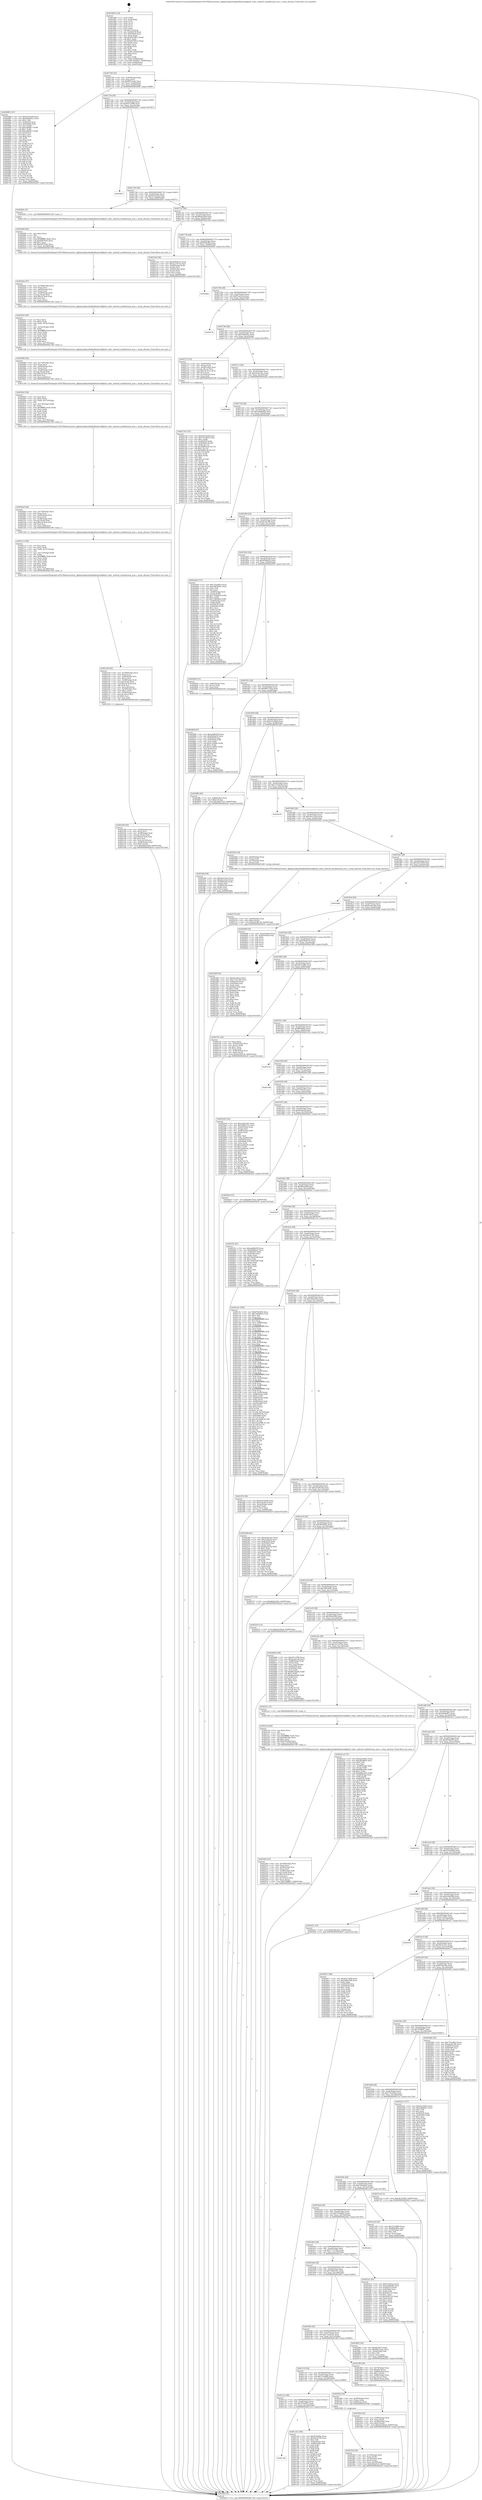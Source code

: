 digraph "0x401690" {
  label = "0x401690 (/mnt/c/Users/mathe/Desktop/tcc/POCII/binaries/extr_ijkplayerijkmediaijksdlandroidijksdl_codec_android_mediaformat_java.c_setup_aformat_Final-ollvm.out::main(0))"
  labelloc = "t"
  node[shape=record]

  Entry [label="",width=0.3,height=0.3,shape=circle,fillcolor=black,style=filled]
  "0x401704" [label="{
     0x401704 [32]\l
     | [instrs]\l
     &nbsp;&nbsp;0x401704 \<+6\>: mov -0x90(%rbp),%eax\l
     &nbsp;&nbsp;0x40170a \<+2\>: mov %eax,%ecx\l
     &nbsp;&nbsp;0x40170c \<+6\>: sub $0x8007aadc,%ecx\l
     &nbsp;&nbsp;0x401712 \<+6\>: mov %eax,-0xa4(%rbp)\l
     &nbsp;&nbsp;0x401718 \<+6\>: mov %ecx,-0xa8(%rbp)\l
     &nbsp;&nbsp;0x40171e \<+6\>: je 0000000000402680 \<main+0xff0\>\l
  }"]
  "0x402680" [label="{
     0x402680 [147]\l
     | [instrs]\l
     &nbsp;&nbsp;0x402680 \<+5\>: mov $0xcbd7da5f,%eax\l
     &nbsp;&nbsp;0x402685 \<+5\>: mov $0x9c68c81e,%ecx\l
     &nbsp;&nbsp;0x40268a \<+2\>: mov $0x1,%dl\l
     &nbsp;&nbsp;0x40268c \<+7\>: mov 0x405078,%esi\l
     &nbsp;&nbsp;0x402693 \<+7\>: mov 0x405060,%edi\l
     &nbsp;&nbsp;0x40269a \<+3\>: mov %esi,%r8d\l
     &nbsp;&nbsp;0x40269d \<+7\>: sub $0xce8bf8c7,%r8d\l
     &nbsp;&nbsp;0x4026a4 \<+4\>: sub $0x1,%r8d\l
     &nbsp;&nbsp;0x4026a8 \<+7\>: add $0xce8bf8c7,%r8d\l
     &nbsp;&nbsp;0x4026af \<+4\>: imul %r8d,%esi\l
     &nbsp;&nbsp;0x4026b3 \<+3\>: and $0x1,%esi\l
     &nbsp;&nbsp;0x4026b6 \<+3\>: cmp $0x0,%esi\l
     &nbsp;&nbsp;0x4026b9 \<+4\>: sete %r9b\l
     &nbsp;&nbsp;0x4026bd \<+3\>: cmp $0xa,%edi\l
     &nbsp;&nbsp;0x4026c0 \<+4\>: setl %r10b\l
     &nbsp;&nbsp;0x4026c4 \<+3\>: mov %r9b,%r11b\l
     &nbsp;&nbsp;0x4026c7 \<+4\>: xor $0xff,%r11b\l
     &nbsp;&nbsp;0x4026cb \<+3\>: mov %r10b,%bl\l
     &nbsp;&nbsp;0x4026ce \<+3\>: xor $0xff,%bl\l
     &nbsp;&nbsp;0x4026d1 \<+3\>: xor $0x0,%dl\l
     &nbsp;&nbsp;0x4026d4 \<+3\>: mov %r11b,%r14b\l
     &nbsp;&nbsp;0x4026d7 \<+4\>: and $0x0,%r14b\l
     &nbsp;&nbsp;0x4026db \<+3\>: and %dl,%r9b\l
     &nbsp;&nbsp;0x4026de \<+3\>: mov %bl,%r15b\l
     &nbsp;&nbsp;0x4026e1 \<+4\>: and $0x0,%r15b\l
     &nbsp;&nbsp;0x4026e5 \<+3\>: and %dl,%r10b\l
     &nbsp;&nbsp;0x4026e8 \<+3\>: or %r9b,%r14b\l
     &nbsp;&nbsp;0x4026eb \<+3\>: or %r10b,%r15b\l
     &nbsp;&nbsp;0x4026ee \<+3\>: xor %r15b,%r14b\l
     &nbsp;&nbsp;0x4026f1 \<+3\>: or %bl,%r11b\l
     &nbsp;&nbsp;0x4026f4 \<+4\>: xor $0xff,%r11b\l
     &nbsp;&nbsp;0x4026f8 \<+3\>: or $0x0,%dl\l
     &nbsp;&nbsp;0x4026fb \<+3\>: and %dl,%r11b\l
     &nbsp;&nbsp;0x4026fe \<+3\>: or %r11b,%r14b\l
     &nbsp;&nbsp;0x402701 \<+4\>: test $0x1,%r14b\l
     &nbsp;&nbsp;0x402705 \<+3\>: cmovne %ecx,%eax\l
     &nbsp;&nbsp;0x402708 \<+6\>: mov %eax,-0x90(%rbp)\l
     &nbsp;&nbsp;0x40270e \<+5\>: jmp 0000000000402b3f \<main+0x14af\>\l
  }"]
  "0x401724" [label="{
     0x401724 [28]\l
     | [instrs]\l
     &nbsp;&nbsp;0x401724 \<+5\>: jmp 0000000000401729 \<main+0x99\>\l
     &nbsp;&nbsp;0x401729 \<+6\>: mov -0xa4(%rbp),%eax\l
     &nbsp;&nbsp;0x40172f \<+5\>: sub $0x81b15f46,%eax\l
     &nbsp;&nbsp;0x401734 \<+6\>: mov %eax,-0xac(%rbp)\l
     &nbsp;&nbsp;0x40173a \<+6\>: je 0000000000402b27 \<main+0x1497\>\l
  }"]
  Exit [label="",width=0.3,height=0.3,shape=circle,fillcolor=black,style=filled,peripheries=2]
  "0x402b27" [label="{
     0x402b27\l
  }", style=dashed]
  "0x401740" [label="{
     0x401740 [28]\l
     | [instrs]\l
     &nbsp;&nbsp;0x401740 \<+5\>: jmp 0000000000401745 \<main+0xb5\>\l
     &nbsp;&nbsp;0x401745 \<+6\>: mov -0xa4(%rbp),%eax\l
     &nbsp;&nbsp;0x40174b \<+5\>: sub $0x82e52ac4,%eax\l
     &nbsp;&nbsp;0x401750 \<+6\>: mov %eax,-0xb0(%rbp)\l
     &nbsp;&nbsp;0x401756 \<+6\>: je 0000000000402001 \<main+0x971\>\l
  }"]
  "0x402868" [label="{
     0x402868 [97]\l
     | [instrs]\l
     &nbsp;&nbsp;0x402868 \<+5\>: mov $0xaab9b459,%ecx\l
     &nbsp;&nbsp;0x40286d \<+5\>: mov $0x6240a54,%edx\l
     &nbsp;&nbsp;0x402872 \<+7\>: mov 0x405078,%esi\l
     &nbsp;&nbsp;0x402879 \<+8\>: mov 0x405060,%r8d\l
     &nbsp;&nbsp;0x402881 \<+3\>: mov %esi,%r9d\l
     &nbsp;&nbsp;0x402884 \<+7\>: sub $0x2c1bf9dc,%r9d\l
     &nbsp;&nbsp;0x40288b \<+4\>: sub $0x1,%r9d\l
     &nbsp;&nbsp;0x40288f \<+7\>: add $0x2c1bf9dc,%r9d\l
     &nbsp;&nbsp;0x402896 \<+4\>: imul %r9d,%esi\l
     &nbsp;&nbsp;0x40289a \<+3\>: and $0x1,%esi\l
     &nbsp;&nbsp;0x40289d \<+3\>: cmp $0x0,%esi\l
     &nbsp;&nbsp;0x4028a0 \<+4\>: sete %r10b\l
     &nbsp;&nbsp;0x4028a4 \<+4\>: cmp $0xa,%r8d\l
     &nbsp;&nbsp;0x4028a8 \<+4\>: setl %r11b\l
     &nbsp;&nbsp;0x4028ac \<+3\>: mov %r10b,%bl\l
     &nbsp;&nbsp;0x4028af \<+3\>: and %r11b,%bl\l
     &nbsp;&nbsp;0x4028b2 \<+3\>: xor %r11b,%r10b\l
     &nbsp;&nbsp;0x4028b5 \<+3\>: or %r10b,%bl\l
     &nbsp;&nbsp;0x4028b8 \<+3\>: test $0x1,%bl\l
     &nbsp;&nbsp;0x4028bb \<+3\>: cmovne %edx,%ecx\l
     &nbsp;&nbsp;0x4028be \<+6\>: mov %ecx,-0x90(%rbp)\l
     &nbsp;&nbsp;0x4028c4 \<+5\>: jmp 0000000000402b3f \<main+0x14af\>\l
  }"]
  "0x402001" [label="{
     0x402001 [5]\l
     | [instrs]\l
     &nbsp;&nbsp;0x402001 \<+5\>: call 0000000000401160 \<next_i\>\l
     | [calls]\l
     &nbsp;&nbsp;0x401160 \{1\} (/mnt/c/Users/mathe/Desktop/tcc/POCII/binaries/extr_ijkplayerijkmediaijksdlandroidijksdl_codec_android_mediaformat_java.c_setup_aformat_Final-ollvm.out::next_i)\l
  }"]
  "0x40175c" [label="{
     0x40175c [28]\l
     | [instrs]\l
     &nbsp;&nbsp;0x40175c \<+5\>: jmp 0000000000401761 \<main+0xd1\>\l
     &nbsp;&nbsp;0x401761 \<+6\>: mov -0xa4(%rbp),%eax\l
     &nbsp;&nbsp;0x401767 \<+5\>: sub $0x86d2e5b9,%eax\l
     &nbsp;&nbsp;0x40176c \<+6\>: mov %eax,-0xb4(%rbp)\l
     &nbsp;&nbsp;0x401772 \<+6\>: je 00000000004021bd \<main+0xb2d\>\l
  }"]
  "0x402734" [label="{
     0x402734 [153]\l
     | [instrs]\l
     &nbsp;&nbsp;0x402734 \<+5\>: mov $0xcbd7da5f,%edx\l
     &nbsp;&nbsp;0x402739 \<+5\>: mov $0x7141b425,%esi\l
     &nbsp;&nbsp;0x40273e \<+3\>: mov $0x1,%r8b\l
     &nbsp;&nbsp;0x402741 \<+8\>: mov 0x405078,%r9d\l
     &nbsp;&nbsp;0x402749 \<+8\>: mov 0x405060,%r10d\l
     &nbsp;&nbsp;0x402751 \<+3\>: mov %r9d,%r11d\l
     &nbsp;&nbsp;0x402754 \<+7\>: add $0x56863c92,%r11d\l
     &nbsp;&nbsp;0x40275b \<+4\>: sub $0x1,%r11d\l
     &nbsp;&nbsp;0x40275f \<+7\>: sub $0x56863c92,%r11d\l
     &nbsp;&nbsp;0x402766 \<+4\>: imul %r11d,%r9d\l
     &nbsp;&nbsp;0x40276a \<+4\>: and $0x1,%r9d\l
     &nbsp;&nbsp;0x40276e \<+4\>: cmp $0x0,%r9d\l
     &nbsp;&nbsp;0x402772 \<+3\>: sete %bl\l
     &nbsp;&nbsp;0x402775 \<+4\>: cmp $0xa,%r10d\l
     &nbsp;&nbsp;0x402779 \<+4\>: setl %r14b\l
     &nbsp;&nbsp;0x40277d \<+3\>: mov %bl,%r15b\l
     &nbsp;&nbsp;0x402780 \<+4\>: xor $0xff,%r15b\l
     &nbsp;&nbsp;0x402784 \<+3\>: mov %r14b,%r12b\l
     &nbsp;&nbsp;0x402787 \<+4\>: xor $0xff,%r12b\l
     &nbsp;&nbsp;0x40278b \<+4\>: xor $0x1,%r8b\l
     &nbsp;&nbsp;0x40278f \<+3\>: mov %r15b,%r13b\l
     &nbsp;&nbsp;0x402792 \<+4\>: and $0xff,%r13b\l
     &nbsp;&nbsp;0x402796 \<+3\>: and %r8b,%bl\l
     &nbsp;&nbsp;0x402799 \<+3\>: mov %r12b,%al\l
     &nbsp;&nbsp;0x40279c \<+2\>: and $0xff,%al\l
     &nbsp;&nbsp;0x40279e \<+3\>: and %r8b,%r14b\l
     &nbsp;&nbsp;0x4027a1 \<+3\>: or %bl,%r13b\l
     &nbsp;&nbsp;0x4027a4 \<+3\>: or %r14b,%al\l
     &nbsp;&nbsp;0x4027a7 \<+3\>: xor %al,%r13b\l
     &nbsp;&nbsp;0x4027aa \<+3\>: or %r12b,%r15b\l
     &nbsp;&nbsp;0x4027ad \<+4\>: xor $0xff,%r15b\l
     &nbsp;&nbsp;0x4027b1 \<+4\>: or $0x1,%r8b\l
     &nbsp;&nbsp;0x4027b5 \<+3\>: and %r8b,%r15b\l
     &nbsp;&nbsp;0x4027b8 \<+3\>: or %r15b,%r13b\l
     &nbsp;&nbsp;0x4027bb \<+4\>: test $0x1,%r13b\l
     &nbsp;&nbsp;0x4027bf \<+3\>: cmovne %esi,%edx\l
     &nbsp;&nbsp;0x4027c2 \<+6\>: mov %edx,-0x90(%rbp)\l
     &nbsp;&nbsp;0x4027c8 \<+5\>: jmp 0000000000402b3f \<main+0x14af\>\l
  }"]
  "0x4021bd" [label="{
     0x4021bd [36]\l
     | [instrs]\l
     &nbsp;&nbsp;0x4021bd \<+5\>: mov $0xe06441ee,%eax\l
     &nbsp;&nbsp;0x4021c2 \<+5\>: mov $0x3a11872a,%ecx\l
     &nbsp;&nbsp;0x4021c7 \<+4\>: mov -0x48(%rbp),%rdx\l
     &nbsp;&nbsp;0x4021cb \<+2\>: mov (%rdx),%esi\l
     &nbsp;&nbsp;0x4021cd \<+4\>: mov -0x50(%rbp),%rdx\l
     &nbsp;&nbsp;0x4021d1 \<+2\>: cmp (%rdx),%esi\l
     &nbsp;&nbsp;0x4021d3 \<+3\>: cmovl %ecx,%eax\l
     &nbsp;&nbsp;0x4021d6 \<+6\>: mov %eax,-0x90(%rbp)\l
     &nbsp;&nbsp;0x4021dc \<+5\>: jmp 0000000000402b3f \<main+0x14af\>\l
  }"]
  "0x401778" [label="{
     0x401778 [28]\l
     | [instrs]\l
     &nbsp;&nbsp;0x401778 \<+5\>: jmp 000000000040177d \<main+0xed\>\l
     &nbsp;&nbsp;0x40177d \<+6\>: mov -0xa4(%rbp),%eax\l
     &nbsp;&nbsp;0x401783 \<+5\>: sub $0x876dcf8e,%eax\l
     &nbsp;&nbsp;0x401788 \<+6\>: mov %eax,-0xb8(%rbp)\l
     &nbsp;&nbsp;0x40178e \<+6\>: je 00000000004029eb \<main+0x135b\>\l
  }"]
  "0x402574" [label="{
     0x402574 [25]\l
     | [instrs]\l
     &nbsp;&nbsp;0x402574 \<+4\>: mov -0x40(%rbp),%rax\l
     &nbsp;&nbsp;0x402578 \<+6\>: movl $0x0,(%rax)\l
     &nbsp;&nbsp;0x40257e \<+10\>: movl $0x2d166136,-0x90(%rbp)\l
     &nbsp;&nbsp;0x402588 \<+5\>: jmp 0000000000402b3f \<main+0x14af\>\l
  }"]
  "0x4029eb" [label="{
     0x4029eb\l
  }", style=dashed]
  "0x401794" [label="{
     0x401794 [28]\l
     | [instrs]\l
     &nbsp;&nbsp;0x401794 \<+5\>: jmp 0000000000401799 \<main+0x109\>\l
     &nbsp;&nbsp;0x401799 \<+6\>: mov -0xa4(%rbp),%eax\l
     &nbsp;&nbsp;0x40179f \<+5\>: sub $0x91aaf1ea,%eax\l
     &nbsp;&nbsp;0x4017a4 \<+6\>: mov %eax,-0xbc(%rbp)\l
     &nbsp;&nbsp;0x4017aa \<+6\>: je 0000000000402a7b \<main+0x13eb\>\l
  }"]
  "0x40220e" [label="{
     0x40220e [51]\l
     | [instrs]\l
     &nbsp;&nbsp;0x40220e \<+6\>: mov -0x184(%rbp),%ecx\l
     &nbsp;&nbsp;0x402214 \<+3\>: imul %eax,%ecx\l
     &nbsp;&nbsp;0x402217 \<+4\>: mov -0x60(%rbp),%rsi\l
     &nbsp;&nbsp;0x40221b \<+3\>: mov (%rsi),%rsi\l
     &nbsp;&nbsp;0x40221e \<+4\>: mov -0x58(%rbp),%rdi\l
     &nbsp;&nbsp;0x402222 \<+3\>: movslq (%rdi),%rdi\l
     &nbsp;&nbsp;0x402225 \<+4\>: imul $0x18,%rdi,%rdi\l
     &nbsp;&nbsp;0x402229 \<+3\>: add %rdi,%rsi\l
     &nbsp;&nbsp;0x40222c \<+4\>: mov 0x10(%rsi),%rsi\l
     &nbsp;&nbsp;0x402230 \<+2\>: mov %ecx,(%rsi)\l
     &nbsp;&nbsp;0x402232 \<+10\>: movl $0x70fdff47,-0x90(%rbp)\l
     &nbsp;&nbsp;0x40223c \<+5\>: jmp 0000000000402b3f \<main+0x14af\>\l
  }"]
  "0x402a7b" [label="{
     0x402a7b\l
  }", style=dashed]
  "0x4017b0" [label="{
     0x4017b0 [28]\l
     | [instrs]\l
     &nbsp;&nbsp;0x4017b0 \<+5\>: jmp 00000000004017b5 \<main+0x125\>\l
     &nbsp;&nbsp;0x4017b5 \<+6\>: mov -0xa4(%rbp),%eax\l
     &nbsp;&nbsp;0x4017bb \<+5\>: sub $0x9c68c81e,%eax\l
     &nbsp;&nbsp;0x4017c0 \<+6\>: mov %eax,-0xc0(%rbp)\l
     &nbsp;&nbsp;0x4017c6 \<+6\>: je 0000000000402713 \<main+0x1083\>\l
  }"]
  "0x4021e6" [label="{
     0x4021e6 [40]\l
     | [instrs]\l
     &nbsp;&nbsp;0x4021e6 \<+5\>: mov $0x2,%ecx\l
     &nbsp;&nbsp;0x4021eb \<+1\>: cltd\l
     &nbsp;&nbsp;0x4021ec \<+2\>: idiv %ecx\l
     &nbsp;&nbsp;0x4021ee \<+6\>: imul $0xfffffffe,%edx,%ecx\l
     &nbsp;&nbsp;0x4021f4 \<+6\>: sub $0xfc8f18da,%ecx\l
     &nbsp;&nbsp;0x4021fa \<+3\>: add $0x1,%ecx\l
     &nbsp;&nbsp;0x4021fd \<+6\>: add $0xfc8f18da,%ecx\l
     &nbsp;&nbsp;0x402203 \<+6\>: mov %ecx,-0x184(%rbp)\l
     &nbsp;&nbsp;0x402209 \<+5\>: call 0000000000401160 \<next_i\>\l
     | [calls]\l
     &nbsp;&nbsp;0x401160 \{1\} (/mnt/c/Users/mathe/Desktop/tcc/POCII/binaries/extr_ijkplayerijkmediaijksdlandroidijksdl_codec_android_mediaformat_java.c_setup_aformat_Final-ollvm.out::next_i)\l
  }"]
  "0x402713" [label="{
     0x402713 [33]\l
     | [instrs]\l
     &nbsp;&nbsp;0x402713 \<+4\>: mov -0x60(%rbp),%rax\l
     &nbsp;&nbsp;0x402717 \<+3\>: mov (%rax),%rax\l
     &nbsp;&nbsp;0x40271a \<+4\>: mov -0x40(%rbp),%rcx\l
     &nbsp;&nbsp;0x40271e \<+3\>: movslq (%rcx),%rcx\l
     &nbsp;&nbsp;0x402721 \<+4\>: imul $0x18,%rcx,%rcx\l
     &nbsp;&nbsp;0x402725 \<+3\>: add %rcx,%rax\l
     &nbsp;&nbsp;0x402728 \<+4\>: mov 0x10(%rax),%rax\l
     &nbsp;&nbsp;0x40272c \<+3\>: mov %rax,%rdi\l
     &nbsp;&nbsp;0x40272f \<+5\>: call 0000000000401030 \<free@plt\>\l
     | [calls]\l
     &nbsp;&nbsp;0x401030 \{1\} (unknown)\l
  }"]
  "0x4017cc" [label="{
     0x4017cc [28]\l
     | [instrs]\l
     &nbsp;&nbsp;0x4017cc \<+5\>: jmp 00000000004017d1 \<main+0x141\>\l
     &nbsp;&nbsp;0x4017d1 \<+6\>: mov -0xa4(%rbp),%eax\l
     &nbsp;&nbsp;0x4017d7 \<+5\>: sub $0xa2a61eb1,%eax\l
     &nbsp;&nbsp;0x4017dc \<+6\>: mov %eax,-0xc4(%rbp)\l
     &nbsp;&nbsp;0x4017e2 \<+6\>: je 0000000000402ab4 \<main+0x1424\>\l
  }"]
  "0x40218b" [label="{
     0x40218b [50]\l
     | [instrs]\l
     &nbsp;&nbsp;0x40218b \<+4\>: mov -0x60(%rbp),%rsi\l
     &nbsp;&nbsp;0x40218f \<+3\>: mov (%rsi),%rsi\l
     &nbsp;&nbsp;0x402192 \<+4\>: mov -0x58(%rbp),%rdi\l
     &nbsp;&nbsp;0x402196 \<+3\>: movslq (%rdi),%rdi\l
     &nbsp;&nbsp;0x402199 \<+4\>: imul $0x18,%rdi,%rdi\l
     &nbsp;&nbsp;0x40219d \<+3\>: add %rdi,%rsi\l
     &nbsp;&nbsp;0x4021a0 \<+4\>: mov %rax,0x10(%rsi)\l
     &nbsp;&nbsp;0x4021a4 \<+4\>: mov -0x48(%rbp),%rax\l
     &nbsp;&nbsp;0x4021a8 \<+6\>: movl $0x0,(%rax)\l
     &nbsp;&nbsp;0x4021ae \<+10\>: movl $0x86d2e5b9,-0x90(%rbp)\l
     &nbsp;&nbsp;0x4021b8 \<+5\>: jmp 0000000000402b3f \<main+0x14af\>\l
  }"]
  "0x402ab4" [label="{
     0x402ab4\l
  }", style=dashed]
  "0x4017e8" [label="{
     0x4017e8 [28]\l
     | [instrs]\l
     &nbsp;&nbsp;0x4017e8 \<+5\>: jmp 00000000004017ed \<main+0x15d\>\l
     &nbsp;&nbsp;0x4017ed \<+6\>: mov -0xa4(%rbp),%eax\l
     &nbsp;&nbsp;0x4017f3 \<+5\>: sub $0xaab9b459,%eax\l
     &nbsp;&nbsp;0x4017f8 \<+6\>: mov %eax,-0xc8(%rbp)\l
     &nbsp;&nbsp;0x4017fe \<+6\>: je 0000000000402b09 \<main+0x1479\>\l
  }"]
  "0x40214d" [label="{
     0x40214d [62]\l
     | [instrs]\l
     &nbsp;&nbsp;0x40214d \<+6\>: mov -0x180(%rbp),%ecx\l
     &nbsp;&nbsp;0x402153 \<+3\>: imul %eax,%ecx\l
     &nbsp;&nbsp;0x402156 \<+4\>: mov -0x60(%rbp),%rsi\l
     &nbsp;&nbsp;0x40215a \<+3\>: mov (%rsi),%rsi\l
     &nbsp;&nbsp;0x40215d \<+4\>: mov -0x58(%rbp),%rdi\l
     &nbsp;&nbsp;0x402161 \<+3\>: movslq (%rdi),%rdi\l
     &nbsp;&nbsp;0x402164 \<+4\>: imul $0x18,%rdi,%rdi\l
     &nbsp;&nbsp;0x402168 \<+3\>: add %rdi,%rsi\l
     &nbsp;&nbsp;0x40216b \<+3\>: mov %ecx,0xc(%rsi)\l
     &nbsp;&nbsp;0x40216e \<+4\>: mov -0x50(%rbp),%rsi\l
     &nbsp;&nbsp;0x402172 \<+6\>: movl $0x1,(%rsi)\l
     &nbsp;&nbsp;0x402178 \<+4\>: mov -0x50(%rbp),%rsi\l
     &nbsp;&nbsp;0x40217c \<+3\>: movslq (%rsi),%rsi\l
     &nbsp;&nbsp;0x40217f \<+4\>: shl $0x2,%rsi\l
     &nbsp;&nbsp;0x402183 \<+3\>: mov %rsi,%rdi\l
     &nbsp;&nbsp;0x402186 \<+5\>: call 0000000000401050 \<malloc@plt\>\l
     | [calls]\l
     &nbsp;&nbsp;0x401050 \{1\} (unknown)\l
  }"]
  "0x402b09" [label="{
     0x402b09\l
  }", style=dashed]
  "0x401804" [label="{
     0x401804 [28]\l
     | [instrs]\l
     &nbsp;&nbsp;0x401804 \<+5\>: jmp 0000000000401809 \<main+0x179\>\l
     &nbsp;&nbsp;0x401809 \<+6\>: mov -0xa4(%rbp),%eax\l
     &nbsp;&nbsp;0x40180f \<+5\>: sub $0xabc9c196,%eax\l
     &nbsp;&nbsp;0x401814 \<+6\>: mov %eax,-0xcc(%rbp)\l
     &nbsp;&nbsp;0x40181a \<+6\>: je 00000000004024a6 \<main+0xe16\>\l
  }"]
  "0x402113" [label="{
     0x402113 [58]\l
     | [instrs]\l
     &nbsp;&nbsp;0x402113 \<+2\>: xor %ecx,%ecx\l
     &nbsp;&nbsp;0x402115 \<+5\>: mov $0x2,%edx\l
     &nbsp;&nbsp;0x40211a \<+6\>: mov %edx,-0x17c(%rbp)\l
     &nbsp;&nbsp;0x402120 \<+1\>: cltd\l
     &nbsp;&nbsp;0x402121 \<+7\>: mov -0x17c(%rbp),%r8d\l
     &nbsp;&nbsp;0x402128 \<+3\>: idiv %r8d\l
     &nbsp;&nbsp;0x40212b \<+6\>: imul $0xfffffffe,%edx,%edx\l
     &nbsp;&nbsp;0x402131 \<+3\>: mov %ecx,%r9d\l
     &nbsp;&nbsp;0x402134 \<+3\>: sub %edx,%r9d\l
     &nbsp;&nbsp;0x402137 \<+2\>: mov %ecx,%edx\l
     &nbsp;&nbsp;0x402139 \<+3\>: sub $0x1,%edx\l
     &nbsp;&nbsp;0x40213c \<+3\>: add %edx,%r9d\l
     &nbsp;&nbsp;0x40213f \<+3\>: sub %r9d,%ecx\l
     &nbsp;&nbsp;0x402142 \<+6\>: mov %ecx,-0x180(%rbp)\l
     &nbsp;&nbsp;0x402148 \<+5\>: call 0000000000401160 \<next_i\>\l
     | [calls]\l
     &nbsp;&nbsp;0x401160 \{1\} (/mnt/c/Users/mathe/Desktop/tcc/POCII/binaries/extr_ijkplayerijkmediaijksdlandroidijksdl_codec_android_mediaformat_java.c_setup_aformat_Final-ollvm.out::next_i)\l
  }"]
  "0x4024a6" [label="{
     0x4024a6 [173]\l
     | [instrs]\l
     &nbsp;&nbsp;0x4024a6 \<+5\>: mov $0x752ad8e3,%eax\l
     &nbsp;&nbsp;0x4024ab \<+5\>: mov $0x3081b061,%ecx\l
     &nbsp;&nbsp;0x4024b0 \<+2\>: mov $0x1,%dl\l
     &nbsp;&nbsp;0x4024b2 \<+2\>: xor %esi,%esi\l
     &nbsp;&nbsp;0x4024b4 \<+4\>: mov -0x58(%rbp),%rdi\l
     &nbsp;&nbsp;0x4024b8 \<+3\>: mov (%rdi),%r8d\l
     &nbsp;&nbsp;0x4024bb \<+7\>: add $0x716928ed,%r8d\l
     &nbsp;&nbsp;0x4024c2 \<+4\>: add $0x1,%r8d\l
     &nbsp;&nbsp;0x4024c6 \<+7\>: sub $0x716928ed,%r8d\l
     &nbsp;&nbsp;0x4024cd \<+4\>: mov -0x58(%rbp),%rdi\l
     &nbsp;&nbsp;0x4024d1 \<+3\>: mov %r8d,(%rdi)\l
     &nbsp;&nbsp;0x4024d4 \<+8\>: mov 0x405078,%r8d\l
     &nbsp;&nbsp;0x4024dc \<+8\>: mov 0x405060,%r9d\l
     &nbsp;&nbsp;0x4024e4 \<+3\>: sub $0x1,%esi\l
     &nbsp;&nbsp;0x4024e7 \<+3\>: mov %r8d,%r10d\l
     &nbsp;&nbsp;0x4024ea \<+3\>: add %esi,%r10d\l
     &nbsp;&nbsp;0x4024ed \<+4\>: imul %r10d,%r8d\l
     &nbsp;&nbsp;0x4024f1 \<+4\>: and $0x1,%r8d\l
     &nbsp;&nbsp;0x4024f5 \<+4\>: cmp $0x0,%r8d\l
     &nbsp;&nbsp;0x4024f9 \<+4\>: sete %r11b\l
     &nbsp;&nbsp;0x4024fd \<+4\>: cmp $0xa,%r9d\l
     &nbsp;&nbsp;0x402501 \<+3\>: setl %bl\l
     &nbsp;&nbsp;0x402504 \<+3\>: mov %r11b,%r14b\l
     &nbsp;&nbsp;0x402507 \<+4\>: xor $0xff,%r14b\l
     &nbsp;&nbsp;0x40250b \<+3\>: mov %bl,%r15b\l
     &nbsp;&nbsp;0x40250e \<+4\>: xor $0xff,%r15b\l
     &nbsp;&nbsp;0x402512 \<+3\>: xor $0x1,%dl\l
     &nbsp;&nbsp;0x402515 \<+3\>: mov %r14b,%r12b\l
     &nbsp;&nbsp;0x402518 \<+4\>: and $0xff,%r12b\l
     &nbsp;&nbsp;0x40251c \<+3\>: and %dl,%r11b\l
     &nbsp;&nbsp;0x40251f \<+3\>: mov %r15b,%r13b\l
     &nbsp;&nbsp;0x402522 \<+4\>: and $0xff,%r13b\l
     &nbsp;&nbsp;0x402526 \<+2\>: and %dl,%bl\l
     &nbsp;&nbsp;0x402528 \<+3\>: or %r11b,%r12b\l
     &nbsp;&nbsp;0x40252b \<+3\>: or %bl,%r13b\l
     &nbsp;&nbsp;0x40252e \<+3\>: xor %r13b,%r12b\l
     &nbsp;&nbsp;0x402531 \<+3\>: or %r15b,%r14b\l
     &nbsp;&nbsp;0x402534 \<+4\>: xor $0xff,%r14b\l
     &nbsp;&nbsp;0x402538 \<+3\>: or $0x1,%dl\l
     &nbsp;&nbsp;0x40253b \<+3\>: and %dl,%r14b\l
     &nbsp;&nbsp;0x40253e \<+3\>: or %r14b,%r12b\l
     &nbsp;&nbsp;0x402541 \<+4\>: test $0x1,%r12b\l
     &nbsp;&nbsp;0x402545 \<+3\>: cmovne %ecx,%eax\l
     &nbsp;&nbsp;0x402548 \<+6\>: mov %eax,-0x90(%rbp)\l
     &nbsp;&nbsp;0x40254e \<+5\>: jmp 0000000000402b3f \<main+0x14af\>\l
  }"]
  "0x401820" [label="{
     0x401820 [28]\l
     | [instrs]\l
     &nbsp;&nbsp;0x401820 \<+5\>: jmp 0000000000401825 \<main+0x195\>\l
     &nbsp;&nbsp;0x401825 \<+6\>: mov -0xa4(%rbp),%eax\l
     &nbsp;&nbsp;0x40182b \<+5\>: sub $0xaf58bee5,%eax\l
     &nbsp;&nbsp;0x401830 \<+6\>: mov %eax,-0xd0(%rbp)\l
     &nbsp;&nbsp;0x401836 \<+6\>: je 0000000000402859 \<main+0x11c9\>\l
  }"]
  "0x4020ed" [label="{
     0x4020ed [38]\l
     | [instrs]\l
     &nbsp;&nbsp;0x4020ed \<+6\>: mov -0x178(%rbp),%ecx\l
     &nbsp;&nbsp;0x4020f3 \<+3\>: imul %eax,%ecx\l
     &nbsp;&nbsp;0x4020f6 \<+4\>: mov -0x60(%rbp),%rsi\l
     &nbsp;&nbsp;0x4020fa \<+3\>: mov (%rsi),%rsi\l
     &nbsp;&nbsp;0x4020fd \<+4\>: mov -0x58(%rbp),%rdi\l
     &nbsp;&nbsp;0x402101 \<+3\>: movslq (%rdi),%rdi\l
     &nbsp;&nbsp;0x402104 \<+4\>: imul $0x18,%rdi,%rdi\l
     &nbsp;&nbsp;0x402108 \<+3\>: add %rdi,%rsi\l
     &nbsp;&nbsp;0x40210b \<+3\>: mov %ecx,0x8(%rsi)\l
     &nbsp;&nbsp;0x40210e \<+5\>: call 0000000000401160 \<next_i\>\l
     | [calls]\l
     &nbsp;&nbsp;0x401160 \{1\} (/mnt/c/Users/mathe/Desktop/tcc/POCII/binaries/extr_ijkplayerijkmediaijksdlandroidijksdl_codec_android_mediaformat_java.c_setup_aformat_Final-ollvm.out::next_i)\l
  }"]
  "0x402859" [label="{
     0x402859 [15]\l
     | [instrs]\l
     &nbsp;&nbsp;0x402859 \<+4\>: mov -0x60(%rbp),%rax\l
     &nbsp;&nbsp;0x40285d \<+3\>: mov (%rax),%rax\l
     &nbsp;&nbsp;0x402860 \<+3\>: mov %rax,%rdi\l
     &nbsp;&nbsp;0x402863 \<+5\>: call 0000000000401030 \<free@plt\>\l
     | [calls]\l
     &nbsp;&nbsp;0x401030 \{1\} (unknown)\l
  }"]
  "0x40183c" [label="{
     0x40183c [28]\l
     | [instrs]\l
     &nbsp;&nbsp;0x40183c \<+5\>: jmp 0000000000401841 \<main+0x1b1\>\l
     &nbsp;&nbsp;0x401841 \<+6\>: mov -0xa4(%rbp),%eax\l
     &nbsp;&nbsp;0x401847 \<+5\>: sub $0xb80776cb,%eax\l
     &nbsp;&nbsp;0x40184c \<+6\>: mov %eax,-0xd4(%rbp)\l
     &nbsp;&nbsp;0x401852 \<+6\>: je 00000000004028fb \<main+0x126b\>\l
  }"]
  "0x4020b3" [label="{
     0x4020b3 [58]\l
     | [instrs]\l
     &nbsp;&nbsp;0x4020b3 \<+2\>: xor %ecx,%ecx\l
     &nbsp;&nbsp;0x4020b5 \<+5\>: mov $0x2,%edx\l
     &nbsp;&nbsp;0x4020ba \<+6\>: mov %edx,-0x174(%rbp)\l
     &nbsp;&nbsp;0x4020c0 \<+1\>: cltd\l
     &nbsp;&nbsp;0x4020c1 \<+7\>: mov -0x174(%rbp),%r8d\l
     &nbsp;&nbsp;0x4020c8 \<+3\>: idiv %r8d\l
     &nbsp;&nbsp;0x4020cb \<+6\>: imul $0xfffffffe,%edx,%edx\l
     &nbsp;&nbsp;0x4020d1 \<+3\>: mov %ecx,%r9d\l
     &nbsp;&nbsp;0x4020d4 \<+3\>: sub %edx,%r9d\l
     &nbsp;&nbsp;0x4020d7 \<+2\>: mov %ecx,%edx\l
     &nbsp;&nbsp;0x4020d9 \<+3\>: sub $0x1,%edx\l
     &nbsp;&nbsp;0x4020dc \<+3\>: add %edx,%r9d\l
     &nbsp;&nbsp;0x4020df \<+3\>: sub %r9d,%ecx\l
     &nbsp;&nbsp;0x4020e2 \<+6\>: mov %ecx,-0x178(%rbp)\l
     &nbsp;&nbsp;0x4020e8 \<+5\>: call 0000000000401160 \<next_i\>\l
     | [calls]\l
     &nbsp;&nbsp;0x401160 \{1\} (/mnt/c/Users/mathe/Desktop/tcc/POCII/binaries/extr_ijkplayerijkmediaijksdlandroidijksdl_codec_android_mediaformat_java.c_setup_aformat_Final-ollvm.out::next_i)\l
  }"]
  "0x4028fb" [label="{
     0x4028fb [28]\l
     | [instrs]\l
     &nbsp;&nbsp;0x4028fb \<+7\>: mov -0x88(%rbp),%rax\l
     &nbsp;&nbsp;0x402902 \<+6\>: movl $0x0,(%rax)\l
     &nbsp;&nbsp;0x402908 \<+10\>: movl $0x58a27221,-0x90(%rbp)\l
     &nbsp;&nbsp;0x402912 \<+5\>: jmp 0000000000402b3f \<main+0x14af\>\l
  }"]
  "0x401858" [label="{
     0x401858 [28]\l
     | [instrs]\l
     &nbsp;&nbsp;0x401858 \<+5\>: jmp 000000000040185d \<main+0x1cd\>\l
     &nbsp;&nbsp;0x40185d \<+6\>: mov -0xa4(%rbp),%eax\l
     &nbsp;&nbsp;0x401863 \<+5\>: sub $0xbe5c40ad,%eax\l
     &nbsp;&nbsp;0x401868 \<+6\>: mov %eax,-0xd8(%rbp)\l
     &nbsp;&nbsp;0x40186e \<+6\>: je 0000000000401fdd \<main+0x94d\>\l
  }"]
  "0x40208d" [label="{
     0x40208d [38]\l
     | [instrs]\l
     &nbsp;&nbsp;0x40208d \<+6\>: mov -0x170(%rbp),%ecx\l
     &nbsp;&nbsp;0x402093 \<+3\>: imul %eax,%ecx\l
     &nbsp;&nbsp;0x402096 \<+4\>: mov -0x60(%rbp),%rsi\l
     &nbsp;&nbsp;0x40209a \<+3\>: mov (%rsi),%rsi\l
     &nbsp;&nbsp;0x40209d \<+4\>: mov -0x58(%rbp),%rdi\l
     &nbsp;&nbsp;0x4020a1 \<+3\>: movslq (%rdi),%rdi\l
     &nbsp;&nbsp;0x4020a4 \<+4\>: imul $0x18,%rdi,%rdi\l
     &nbsp;&nbsp;0x4020a8 \<+3\>: add %rdi,%rsi\l
     &nbsp;&nbsp;0x4020ab \<+3\>: mov %ecx,0x4(%rsi)\l
     &nbsp;&nbsp;0x4020ae \<+5\>: call 0000000000401160 \<next_i\>\l
     | [calls]\l
     &nbsp;&nbsp;0x401160 \{1\} (/mnt/c/Users/mathe/Desktop/tcc/POCII/binaries/extr_ijkplayerijkmediaijksdlandroidijksdl_codec_android_mediaformat_java.c_setup_aformat_Final-ollvm.out::next_i)\l
  }"]
  "0x401fdd" [label="{
     0x401fdd [36]\l
     | [instrs]\l
     &nbsp;&nbsp;0x401fdd \<+5\>: mov $0xc6e132e4,%eax\l
     &nbsp;&nbsp;0x401fe2 \<+5\>: mov $0x82e52ac4,%ecx\l
     &nbsp;&nbsp;0x401fe7 \<+4\>: mov -0x58(%rbp),%rdx\l
     &nbsp;&nbsp;0x401feb \<+2\>: mov (%rdx),%esi\l
     &nbsp;&nbsp;0x401fed \<+4\>: mov -0x68(%rbp),%rdx\l
     &nbsp;&nbsp;0x401ff1 \<+2\>: cmp (%rdx),%esi\l
     &nbsp;&nbsp;0x401ff3 \<+3\>: cmovl %ecx,%eax\l
     &nbsp;&nbsp;0x401ff6 \<+6\>: mov %eax,-0x90(%rbp)\l
     &nbsp;&nbsp;0x401ffc \<+5\>: jmp 0000000000402b3f \<main+0x14af\>\l
  }"]
  "0x401874" [label="{
     0x401874 [28]\l
     | [instrs]\l
     &nbsp;&nbsp;0x401874 \<+5\>: jmp 0000000000401879 \<main+0x1e9\>\l
     &nbsp;&nbsp;0x401879 \<+6\>: mov -0xa4(%rbp),%eax\l
     &nbsp;&nbsp;0x40187f \<+5\>: sub $0xc122da34,%eax\l
     &nbsp;&nbsp;0x401884 \<+6\>: mov %eax,-0xdc(%rbp)\l
     &nbsp;&nbsp;0x40188a \<+6\>: je 0000000000402a30 \<main+0x13a0\>\l
  }"]
  "0x402053" [label="{
     0x402053 [58]\l
     | [instrs]\l
     &nbsp;&nbsp;0x402053 \<+2\>: xor %ecx,%ecx\l
     &nbsp;&nbsp;0x402055 \<+5\>: mov $0x2,%edx\l
     &nbsp;&nbsp;0x40205a \<+6\>: mov %edx,-0x16c(%rbp)\l
     &nbsp;&nbsp;0x402060 \<+1\>: cltd\l
     &nbsp;&nbsp;0x402061 \<+7\>: mov -0x16c(%rbp),%r8d\l
     &nbsp;&nbsp;0x402068 \<+3\>: idiv %r8d\l
     &nbsp;&nbsp;0x40206b \<+6\>: imul $0xfffffffe,%edx,%edx\l
     &nbsp;&nbsp;0x402071 \<+3\>: mov %ecx,%r9d\l
     &nbsp;&nbsp;0x402074 \<+3\>: sub %edx,%r9d\l
     &nbsp;&nbsp;0x402077 \<+2\>: mov %ecx,%edx\l
     &nbsp;&nbsp;0x402079 \<+3\>: sub $0x1,%edx\l
     &nbsp;&nbsp;0x40207c \<+3\>: add %edx,%r9d\l
     &nbsp;&nbsp;0x40207f \<+3\>: sub %r9d,%ecx\l
     &nbsp;&nbsp;0x402082 \<+6\>: mov %ecx,-0x170(%rbp)\l
     &nbsp;&nbsp;0x402088 \<+5\>: call 0000000000401160 \<next_i\>\l
     | [calls]\l
     &nbsp;&nbsp;0x401160 \{1\} (/mnt/c/Users/mathe/Desktop/tcc/POCII/binaries/extr_ijkplayerijkmediaijksdlandroidijksdl_codec_android_mediaformat_java.c_setup_aformat_Final-ollvm.out::next_i)\l
  }"]
  "0x402a30" [label="{
     0x402a30\l
  }", style=dashed]
  "0x401890" [label="{
     0x401890 [28]\l
     | [instrs]\l
     &nbsp;&nbsp;0x401890 \<+5\>: jmp 0000000000401895 \<main+0x205\>\l
     &nbsp;&nbsp;0x401895 \<+6\>: mov -0xa4(%rbp),%eax\l
     &nbsp;&nbsp;0x40189b \<+5\>: sub $0xc6e132e4,%eax\l
     &nbsp;&nbsp;0x4018a0 \<+6\>: mov %eax,-0xe0(%rbp)\l
     &nbsp;&nbsp;0x4018a6 \<+6\>: je 0000000000402562 \<main+0xed2\>\l
  }"]
  "0x40202e" [label="{
     0x40202e [37]\l
     | [instrs]\l
     &nbsp;&nbsp;0x40202e \<+6\>: mov -0x168(%rbp),%ecx\l
     &nbsp;&nbsp;0x402034 \<+3\>: imul %eax,%ecx\l
     &nbsp;&nbsp;0x402037 \<+4\>: mov -0x60(%rbp),%rsi\l
     &nbsp;&nbsp;0x40203b \<+3\>: mov (%rsi),%rsi\l
     &nbsp;&nbsp;0x40203e \<+4\>: mov -0x58(%rbp),%rdi\l
     &nbsp;&nbsp;0x402042 \<+3\>: movslq (%rdi),%rdi\l
     &nbsp;&nbsp;0x402045 \<+4\>: imul $0x18,%rdi,%rdi\l
     &nbsp;&nbsp;0x402049 \<+3\>: add %rdi,%rsi\l
     &nbsp;&nbsp;0x40204c \<+2\>: mov %ecx,(%rsi)\l
     &nbsp;&nbsp;0x40204e \<+5\>: call 0000000000401160 \<next_i\>\l
     | [calls]\l
     &nbsp;&nbsp;0x401160 \{1\} (/mnt/c/Users/mathe/Desktop/tcc/POCII/binaries/extr_ijkplayerijkmediaijksdlandroidijksdl_codec_android_mediaformat_java.c_setup_aformat_Final-ollvm.out::next_i)\l
  }"]
  "0x402562" [label="{
     0x402562 [18]\l
     | [instrs]\l
     &nbsp;&nbsp;0x402562 \<+4\>: mov -0x60(%rbp),%rax\l
     &nbsp;&nbsp;0x402566 \<+3\>: mov (%rax),%rdi\l
     &nbsp;&nbsp;0x402569 \<+4\>: mov -0x70(%rbp),%rax\l
     &nbsp;&nbsp;0x40256d \<+2\>: mov (%rax),%esi\l
     &nbsp;&nbsp;0x40256f \<+5\>: call 0000000000401440 \<setup_aformat\>\l
     | [calls]\l
     &nbsp;&nbsp;0x401440 \{1\} (/mnt/c/Users/mathe/Desktop/tcc/POCII/binaries/extr_ijkplayerijkmediaijksdlandroidijksdl_codec_android_mediaformat_java.c_setup_aformat_Final-ollvm.out::setup_aformat)\l
  }"]
  "0x4018ac" [label="{
     0x4018ac [28]\l
     | [instrs]\l
     &nbsp;&nbsp;0x4018ac \<+5\>: jmp 00000000004018b1 \<main+0x221\>\l
     &nbsp;&nbsp;0x4018b1 \<+6\>: mov -0xa4(%rbp),%eax\l
     &nbsp;&nbsp;0x4018b7 \<+5\>: sub $0xcbd7da5f,%eax\l
     &nbsp;&nbsp;0x4018bc \<+6\>: mov %eax,-0xe4(%rbp)\l
     &nbsp;&nbsp;0x4018c2 \<+6\>: je 0000000000402ad9 \<main+0x1449\>\l
  }"]
  "0x402006" [label="{
     0x402006 [40]\l
     | [instrs]\l
     &nbsp;&nbsp;0x402006 \<+5\>: mov $0x2,%ecx\l
     &nbsp;&nbsp;0x40200b \<+1\>: cltd\l
     &nbsp;&nbsp;0x40200c \<+2\>: idiv %ecx\l
     &nbsp;&nbsp;0x40200e \<+6\>: imul $0xfffffffe,%edx,%ecx\l
     &nbsp;&nbsp;0x402014 \<+6\>: sub $0x6567fc83,%ecx\l
     &nbsp;&nbsp;0x40201a \<+3\>: add $0x1,%ecx\l
     &nbsp;&nbsp;0x40201d \<+6\>: add $0x6567fc83,%ecx\l
     &nbsp;&nbsp;0x402023 \<+6\>: mov %ecx,-0x168(%rbp)\l
     &nbsp;&nbsp;0x402029 \<+5\>: call 0000000000401160 \<next_i\>\l
     | [calls]\l
     &nbsp;&nbsp;0x401160 \{1\} (/mnt/c/Users/mathe/Desktop/tcc/POCII/binaries/extr_ijkplayerijkmediaijksdlandroidijksdl_codec_android_mediaformat_java.c_setup_aformat_Final-ollvm.out::next_i)\l
  }"]
  "0x402ad9" [label="{
     0x402ad9\l
  }", style=dashed]
  "0x4018c8" [label="{
     0x4018c8 [28]\l
     | [instrs]\l
     &nbsp;&nbsp;0x4018c8 \<+5\>: jmp 00000000004018cd \<main+0x23d\>\l
     &nbsp;&nbsp;0x4018cd \<+6\>: mov -0xa4(%rbp),%eax\l
     &nbsp;&nbsp;0x4018d3 \<+5\>: sub $0xdcada1a8,%eax\l
     &nbsp;&nbsp;0x4018d8 \<+6\>: mov %eax,-0xe8(%rbp)\l
     &nbsp;&nbsp;0x4018de \<+6\>: je 00000000004029d9 \<main+0x1349\>\l
  }"]
  "0x401fbd" [label="{
     0x401fbd [32]\l
     | [instrs]\l
     &nbsp;&nbsp;0x401fbd \<+4\>: mov -0x60(%rbp),%rdi\l
     &nbsp;&nbsp;0x401fc1 \<+3\>: mov %rax,(%rdi)\l
     &nbsp;&nbsp;0x401fc4 \<+4\>: mov -0x58(%rbp),%rax\l
     &nbsp;&nbsp;0x401fc8 \<+6\>: movl $0x0,(%rax)\l
     &nbsp;&nbsp;0x401fce \<+10\>: movl $0xbe5c40ad,-0x90(%rbp)\l
     &nbsp;&nbsp;0x401fd8 \<+5\>: jmp 0000000000402b3f \<main+0x14af\>\l
  }"]
  "0x4029d9" [label="{
     0x4029d9 [18]\l
     | [instrs]\l
     &nbsp;&nbsp;0x4029d9 \<+3\>: mov -0x2c(%rbp),%eax\l
     &nbsp;&nbsp;0x4029dc \<+4\>: lea -0x28(%rbp),%rsp\l
     &nbsp;&nbsp;0x4029e0 \<+1\>: pop %rbx\l
     &nbsp;&nbsp;0x4029e1 \<+2\>: pop %r12\l
     &nbsp;&nbsp;0x4029e3 \<+2\>: pop %r13\l
     &nbsp;&nbsp;0x4029e5 \<+2\>: pop %r14\l
     &nbsp;&nbsp;0x4029e7 \<+2\>: pop %r15\l
     &nbsp;&nbsp;0x4029e9 \<+1\>: pop %rbp\l
     &nbsp;&nbsp;0x4029ea \<+1\>: ret\l
  }"]
  "0x4018e4" [label="{
     0x4018e4 [28]\l
     | [instrs]\l
     &nbsp;&nbsp;0x4018e4 \<+5\>: jmp 00000000004018e9 \<main+0x259\>\l
     &nbsp;&nbsp;0x4018e9 \<+6\>: mov -0xa4(%rbp),%eax\l
     &nbsp;&nbsp;0x4018ef \<+5\>: sub $0xe06441ee,%eax\l
     &nbsp;&nbsp;0x4018f4 \<+6\>: mov %eax,-0xec(%rbp)\l
     &nbsp;&nbsp;0x4018fa \<+6\>: je 0000000000402386 \<main+0xcf6\>\l
  }"]
  "0x401f5d" [label="{
     0x401f5d [30]\l
     | [instrs]\l
     &nbsp;&nbsp;0x401f5d \<+4\>: mov -0x78(%rbp),%rdi\l
     &nbsp;&nbsp;0x401f61 \<+2\>: mov %eax,(%rdi)\l
     &nbsp;&nbsp;0x401f63 \<+4\>: mov -0x78(%rbp),%rdi\l
     &nbsp;&nbsp;0x401f67 \<+2\>: mov (%rdi),%eax\l
     &nbsp;&nbsp;0x401f69 \<+3\>: mov %eax,-0x34(%rbp)\l
     &nbsp;&nbsp;0x401f6c \<+10\>: movl $0x29ba45c4,-0x90(%rbp)\l
     &nbsp;&nbsp;0x401f76 \<+5\>: jmp 0000000000402b3f \<main+0x14af\>\l
  }"]
  "0x402386" [label="{
     0x402386 [91]\l
     | [instrs]\l
     &nbsp;&nbsp;0x402386 \<+5\>: mov $0x91aaf1ea,%eax\l
     &nbsp;&nbsp;0x40238b \<+5\>: mov $0x77127262,%ecx\l
     &nbsp;&nbsp;0x402390 \<+7\>: mov 0x405078,%edx\l
     &nbsp;&nbsp;0x402397 \<+7\>: mov 0x405060,%esi\l
     &nbsp;&nbsp;0x40239e \<+2\>: mov %edx,%edi\l
     &nbsp;&nbsp;0x4023a0 \<+6\>: sub $0x8dac419c,%edi\l
     &nbsp;&nbsp;0x4023a6 \<+3\>: sub $0x1,%edi\l
     &nbsp;&nbsp;0x4023a9 \<+6\>: add $0x8dac419c,%edi\l
     &nbsp;&nbsp;0x4023af \<+3\>: imul %edi,%edx\l
     &nbsp;&nbsp;0x4023b2 \<+3\>: and $0x1,%edx\l
     &nbsp;&nbsp;0x4023b5 \<+3\>: cmp $0x0,%edx\l
     &nbsp;&nbsp;0x4023b8 \<+4\>: sete %r8b\l
     &nbsp;&nbsp;0x4023bc \<+3\>: cmp $0xa,%esi\l
     &nbsp;&nbsp;0x4023bf \<+4\>: setl %r9b\l
     &nbsp;&nbsp;0x4023c3 \<+3\>: mov %r8b,%r10b\l
     &nbsp;&nbsp;0x4023c6 \<+3\>: and %r9b,%r10b\l
     &nbsp;&nbsp;0x4023c9 \<+3\>: xor %r9b,%r8b\l
     &nbsp;&nbsp;0x4023cc \<+3\>: or %r8b,%r10b\l
     &nbsp;&nbsp;0x4023cf \<+4\>: test $0x1,%r10b\l
     &nbsp;&nbsp;0x4023d3 \<+3\>: cmovne %ecx,%eax\l
     &nbsp;&nbsp;0x4023d6 \<+6\>: mov %eax,-0x90(%rbp)\l
     &nbsp;&nbsp;0x4023dc \<+5\>: jmp 0000000000402b3f \<main+0x14af\>\l
  }"]
  "0x401900" [label="{
     0x401900 [28]\l
     | [instrs]\l
     &nbsp;&nbsp;0x401900 \<+5\>: jmp 0000000000401905 \<main+0x275\>\l
     &nbsp;&nbsp;0x401905 \<+6\>: mov -0xa4(%rbp),%eax\l
     &nbsp;&nbsp;0x40190b \<+5\>: sub $0xe8c21b6b,%eax\l
     &nbsp;&nbsp;0x401910 \<+6\>: mov %eax,-0xf0(%rbp)\l
     &nbsp;&nbsp;0x401916 \<+6\>: je 00000000004027dc \<main+0x114c\>\l
  }"]
  "0x401690" [label="{
     0x401690 [116]\l
     | [instrs]\l
     &nbsp;&nbsp;0x401690 \<+1\>: push %rbp\l
     &nbsp;&nbsp;0x401691 \<+3\>: mov %rsp,%rbp\l
     &nbsp;&nbsp;0x401694 \<+2\>: push %r15\l
     &nbsp;&nbsp;0x401696 \<+2\>: push %r14\l
     &nbsp;&nbsp;0x401698 \<+2\>: push %r13\l
     &nbsp;&nbsp;0x40169a \<+2\>: push %r12\l
     &nbsp;&nbsp;0x40169c \<+1\>: push %rbx\l
     &nbsp;&nbsp;0x40169d \<+7\>: sub $0x178,%rsp\l
     &nbsp;&nbsp;0x4016a4 \<+7\>: mov 0x405078,%eax\l
     &nbsp;&nbsp;0x4016ab \<+7\>: mov 0x405060,%ecx\l
     &nbsp;&nbsp;0x4016b2 \<+2\>: mov %eax,%edx\l
     &nbsp;&nbsp;0x4016b4 \<+6\>: add $0xf3476812,%edx\l
     &nbsp;&nbsp;0x4016ba \<+3\>: sub $0x1,%edx\l
     &nbsp;&nbsp;0x4016bd \<+6\>: sub $0xf3476812,%edx\l
     &nbsp;&nbsp;0x4016c3 \<+3\>: imul %edx,%eax\l
     &nbsp;&nbsp;0x4016c6 \<+3\>: and $0x1,%eax\l
     &nbsp;&nbsp;0x4016c9 \<+3\>: cmp $0x0,%eax\l
     &nbsp;&nbsp;0x4016cc \<+4\>: sete %r8b\l
     &nbsp;&nbsp;0x4016d0 \<+4\>: and $0x1,%r8b\l
     &nbsp;&nbsp;0x4016d4 \<+7\>: mov %r8b,-0x8a(%rbp)\l
     &nbsp;&nbsp;0x4016db \<+3\>: cmp $0xa,%ecx\l
     &nbsp;&nbsp;0x4016de \<+4\>: setl %r8b\l
     &nbsp;&nbsp;0x4016e2 \<+4\>: and $0x1,%r8b\l
     &nbsp;&nbsp;0x4016e6 \<+7\>: mov %r8b,-0x89(%rbp)\l
     &nbsp;&nbsp;0x4016ed \<+10\>: movl $0x7fcbd927,-0x90(%rbp)\l
     &nbsp;&nbsp;0x4016f7 \<+6\>: mov %edi,-0x94(%rbp)\l
     &nbsp;&nbsp;0x4016fd \<+7\>: mov %rsi,-0xa0(%rbp)\l
  }"]
  "0x4027dc" [label="{
     0x4027dc [34]\l
     | [instrs]\l
     &nbsp;&nbsp;0x4027dc \<+2\>: xor %eax,%eax\l
     &nbsp;&nbsp;0x4027de \<+4\>: mov -0x40(%rbp),%rcx\l
     &nbsp;&nbsp;0x4027e2 \<+2\>: mov (%rcx),%edx\l
     &nbsp;&nbsp;0x4027e4 \<+3\>: sub $0x1,%eax\l
     &nbsp;&nbsp;0x4027e7 \<+2\>: sub %eax,%edx\l
     &nbsp;&nbsp;0x4027e9 \<+4\>: mov -0x40(%rbp),%rcx\l
     &nbsp;&nbsp;0x4027ed \<+2\>: mov %edx,(%rcx)\l
     &nbsp;&nbsp;0x4027ef \<+10\>: movl $0x2d166136,-0x90(%rbp)\l
     &nbsp;&nbsp;0x4027f9 \<+5\>: jmp 0000000000402b3f \<main+0x14af\>\l
  }"]
  "0x40191c" [label="{
     0x40191c [28]\l
     | [instrs]\l
     &nbsp;&nbsp;0x40191c \<+5\>: jmp 0000000000401921 \<main+0x291\>\l
     &nbsp;&nbsp;0x401921 \<+6\>: mov -0xa4(%rbp),%eax\l
     &nbsp;&nbsp;0x401927 \<+5\>: sub $0xff5bd84a,%eax\l
     &nbsp;&nbsp;0x40192c \<+6\>: mov %eax,-0xf4(%rbp)\l
     &nbsp;&nbsp;0x401932 \<+6\>: je 0000000000401e3e \<main+0x7ae\>\l
  }"]
  "0x402b3f" [label="{
     0x402b3f [5]\l
     | [instrs]\l
     &nbsp;&nbsp;0x402b3f \<+5\>: jmp 0000000000401704 \<main+0x74\>\l
  }"]
  "0x401e3e" [label="{
     0x401e3e\l
  }", style=dashed]
  "0x401938" [label="{
     0x401938 [28]\l
     | [instrs]\l
     &nbsp;&nbsp;0x401938 \<+5\>: jmp 000000000040193d \<main+0x2ad\>\l
     &nbsp;&nbsp;0x40193d \<+6\>: mov -0xa4(%rbp),%eax\l
     &nbsp;&nbsp;0x401943 \<+5\>: sub $0x270e77a,%eax\l
     &nbsp;&nbsp;0x401948 \<+6\>: mov %eax,-0xf8(%rbp)\l
     &nbsp;&nbsp;0x40194e \<+6\>: je 0000000000401e99 \<main+0x809\>\l
  }"]
  "0x401c48" [label="{
     0x401c48\l
  }", style=dashed]
  "0x401e99" [label="{
     0x401e99\l
  }", style=dashed]
  "0x401954" [label="{
     0x401954 [28]\l
     | [instrs]\l
     &nbsp;&nbsp;0x401954 \<+5\>: jmp 0000000000401959 \<main+0x2c9\>\l
     &nbsp;&nbsp;0x401959 \<+6\>: mov -0xa4(%rbp),%eax\l
     &nbsp;&nbsp;0x40195f \<+5\>: sub $0x313be24,%eax\l
     &nbsp;&nbsp;0x401964 \<+6\>: mov %eax,-0xfc(%rbp)\l
     &nbsp;&nbsp;0x40196a \<+6\>: je 00000000004025e8 \<main+0xf58\>\l
  }"]
  "0x401c52" [label="{
     0x401c52 [106]\l
     | [instrs]\l
     &nbsp;&nbsp;0x401c52 \<+5\>: mov $0x876dcf8e,%eax\l
     &nbsp;&nbsp;0x401c57 \<+5\>: mov $0x28ca27f0,%ecx\l
     &nbsp;&nbsp;0x401c5c \<+2\>: mov $0x1,%dl\l
     &nbsp;&nbsp;0x401c5e \<+7\>: mov -0x8a(%rbp),%sil\l
     &nbsp;&nbsp;0x401c65 \<+7\>: mov -0x89(%rbp),%dil\l
     &nbsp;&nbsp;0x401c6c \<+3\>: mov %sil,%r8b\l
     &nbsp;&nbsp;0x401c6f \<+4\>: xor $0xff,%r8b\l
     &nbsp;&nbsp;0x401c73 \<+3\>: mov %dil,%r9b\l
     &nbsp;&nbsp;0x401c76 \<+4\>: xor $0xff,%r9b\l
     &nbsp;&nbsp;0x401c7a \<+3\>: xor $0x1,%dl\l
     &nbsp;&nbsp;0x401c7d \<+3\>: mov %r8b,%r10b\l
     &nbsp;&nbsp;0x401c80 \<+4\>: and $0xff,%r10b\l
     &nbsp;&nbsp;0x401c84 \<+3\>: and %dl,%sil\l
     &nbsp;&nbsp;0x401c87 \<+3\>: mov %r9b,%r11b\l
     &nbsp;&nbsp;0x401c8a \<+4\>: and $0xff,%r11b\l
     &nbsp;&nbsp;0x401c8e \<+3\>: and %dl,%dil\l
     &nbsp;&nbsp;0x401c91 \<+3\>: or %sil,%r10b\l
     &nbsp;&nbsp;0x401c94 \<+3\>: or %dil,%r11b\l
     &nbsp;&nbsp;0x401c97 \<+3\>: xor %r11b,%r10b\l
     &nbsp;&nbsp;0x401c9a \<+3\>: or %r9b,%r8b\l
     &nbsp;&nbsp;0x401c9d \<+4\>: xor $0xff,%r8b\l
     &nbsp;&nbsp;0x401ca1 \<+3\>: or $0x1,%dl\l
     &nbsp;&nbsp;0x401ca4 \<+3\>: and %dl,%r8b\l
     &nbsp;&nbsp;0x401ca7 \<+3\>: or %r8b,%r10b\l
     &nbsp;&nbsp;0x401caa \<+4\>: test $0x1,%r10b\l
     &nbsp;&nbsp;0x401cae \<+3\>: cmovne %ecx,%eax\l
     &nbsp;&nbsp;0x401cb1 \<+6\>: mov %eax,-0x90(%rbp)\l
     &nbsp;&nbsp;0x401cb7 \<+5\>: jmp 0000000000402b3f \<main+0x14af\>\l
  }"]
  "0x4025e8" [label="{
     0x4025e8 [122]\l
     | [instrs]\l
     &nbsp;&nbsp;0x4025e8 \<+5\>: mov $0xa2a61eb1,%eax\l
     &nbsp;&nbsp;0x4025ed \<+5\>: mov $0x7b881231,%ecx\l
     &nbsp;&nbsp;0x4025f2 \<+4\>: mov -0x40(%rbp),%rdx\l
     &nbsp;&nbsp;0x4025f6 \<+2\>: mov (%rdx),%esi\l
     &nbsp;&nbsp;0x4025f8 \<+4\>: mov -0x68(%rbp),%rdx\l
     &nbsp;&nbsp;0x4025fc \<+2\>: cmp (%rdx),%esi\l
     &nbsp;&nbsp;0x4025fe \<+4\>: setl %dil\l
     &nbsp;&nbsp;0x402602 \<+4\>: and $0x1,%dil\l
     &nbsp;&nbsp;0x402606 \<+4\>: mov %dil,-0x2d(%rbp)\l
     &nbsp;&nbsp;0x40260a \<+7\>: mov 0x405078,%esi\l
     &nbsp;&nbsp;0x402611 \<+8\>: mov 0x405060,%r8d\l
     &nbsp;&nbsp;0x402619 \<+3\>: mov %esi,%r9d\l
     &nbsp;&nbsp;0x40261c \<+7\>: add $0x22ab9c81,%r9d\l
     &nbsp;&nbsp;0x402623 \<+4\>: sub $0x1,%r9d\l
     &nbsp;&nbsp;0x402627 \<+7\>: sub $0x22ab9c81,%r9d\l
     &nbsp;&nbsp;0x40262e \<+4\>: imul %r9d,%esi\l
     &nbsp;&nbsp;0x402632 \<+3\>: and $0x1,%esi\l
     &nbsp;&nbsp;0x402635 \<+3\>: cmp $0x0,%esi\l
     &nbsp;&nbsp;0x402638 \<+4\>: sete %dil\l
     &nbsp;&nbsp;0x40263c \<+4\>: cmp $0xa,%r8d\l
     &nbsp;&nbsp;0x402640 \<+4\>: setl %r10b\l
     &nbsp;&nbsp;0x402644 \<+3\>: mov %dil,%r11b\l
     &nbsp;&nbsp;0x402647 \<+3\>: and %r10b,%r11b\l
     &nbsp;&nbsp;0x40264a \<+3\>: xor %r10b,%dil\l
     &nbsp;&nbsp;0x40264d \<+3\>: or %dil,%r11b\l
     &nbsp;&nbsp;0x402650 \<+4\>: test $0x1,%r11b\l
     &nbsp;&nbsp;0x402654 \<+3\>: cmovne %ecx,%eax\l
     &nbsp;&nbsp;0x402657 \<+6\>: mov %eax,-0x90(%rbp)\l
     &nbsp;&nbsp;0x40265d \<+5\>: jmp 0000000000402b3f \<main+0x14af\>\l
  }"]
  "0x401970" [label="{
     0x401970 [28]\l
     | [instrs]\l
     &nbsp;&nbsp;0x401970 \<+5\>: jmp 0000000000401975 \<main+0x2e5\>\l
     &nbsp;&nbsp;0x401975 \<+6\>: mov -0xa4(%rbp),%eax\l
     &nbsp;&nbsp;0x40197b \<+5\>: sub $0x6240a54,%eax\l
     &nbsp;&nbsp;0x401980 \<+6\>: mov %eax,-0x100(%rbp)\l
     &nbsp;&nbsp;0x401986 \<+6\>: je 00000000004028c9 \<main+0x1239\>\l
  }"]
  "0x401c2c" [label="{
     0x401c2c [28]\l
     | [instrs]\l
     &nbsp;&nbsp;0x401c2c \<+5\>: jmp 0000000000401c31 \<main+0x5a1\>\l
     &nbsp;&nbsp;0x401c31 \<+6\>: mov -0xa4(%rbp),%eax\l
     &nbsp;&nbsp;0x401c37 \<+5\>: sub $0x7fcbd927,%eax\l
     &nbsp;&nbsp;0x401c3c \<+6\>: mov %eax,-0x164(%rbp)\l
     &nbsp;&nbsp;0x401c42 \<+6\>: je 0000000000401c52 \<main+0x5c2\>\l
  }"]
  "0x4028c9" [label="{
     0x4028c9 [15]\l
     | [instrs]\l
     &nbsp;&nbsp;0x4028c9 \<+10\>: movl $0xb80776cb,-0x90(%rbp)\l
     &nbsp;&nbsp;0x4028d3 \<+5\>: jmp 0000000000402b3f \<main+0x14af\>\l
  }"]
  "0x40198c" [label="{
     0x40198c [28]\l
     | [instrs]\l
     &nbsp;&nbsp;0x40198c \<+5\>: jmp 0000000000401991 \<main+0x301\>\l
     &nbsp;&nbsp;0x401991 \<+6\>: mov -0xa4(%rbp),%eax\l
     &nbsp;&nbsp;0x401997 \<+5\>: sub $0x99ae6f4,%eax\l
     &nbsp;&nbsp;0x40199c \<+6\>: mov %eax,-0x104(%rbp)\l
     &nbsp;&nbsp;0x4019a2 \<+6\>: je 00000000004028e7 \<main+0x1257\>\l
  }"]
  "0x401f4d" [label="{
     0x401f4d [16]\l
     | [instrs]\l
     &nbsp;&nbsp;0x401f4d \<+4\>: mov -0x80(%rbp),%rax\l
     &nbsp;&nbsp;0x401f51 \<+3\>: mov (%rax),%rax\l
     &nbsp;&nbsp;0x401f54 \<+4\>: mov 0x8(%rax),%rdi\l
     &nbsp;&nbsp;0x401f58 \<+5\>: call 0000000000401060 \<atoi@plt\>\l
     | [calls]\l
     &nbsp;&nbsp;0x401060 \{1\} (unknown)\l
  }"]
  "0x4028e7" [label="{
     0x4028e7\l
  }", style=dashed]
  "0x4019a8" [label="{
     0x4019a8 [28]\l
     | [instrs]\l
     &nbsp;&nbsp;0x4019a8 \<+5\>: jmp 00000000004019ad \<main+0x31d\>\l
     &nbsp;&nbsp;0x4019ad \<+6\>: mov -0xa4(%rbp),%eax\l
     &nbsp;&nbsp;0x4019b3 \<+5\>: sub $0xbfc3833,%eax\l
     &nbsp;&nbsp;0x4019b8 \<+6\>: mov %eax,-0x108(%rbp)\l
     &nbsp;&nbsp;0x4019be \<+6\>: je 00000000004027fe \<main+0x116e\>\l
  }"]
  "0x401c10" [label="{
     0x401c10 [28]\l
     | [instrs]\l
     &nbsp;&nbsp;0x401c10 \<+5\>: jmp 0000000000401c15 \<main+0x585\>\l
     &nbsp;&nbsp;0x401c15 \<+6\>: mov -0xa4(%rbp),%eax\l
     &nbsp;&nbsp;0x401c1b \<+5\>: sub $0x7e3cdf60,%eax\l
     &nbsp;&nbsp;0x401c20 \<+6\>: mov %eax,-0x160(%rbp)\l
     &nbsp;&nbsp;0x401c26 \<+6\>: je 0000000000401f4d \<main+0x8bd\>\l
  }"]
  "0x4027fe" [label="{
     0x4027fe [91]\l
     | [instrs]\l
     &nbsp;&nbsp;0x4027fe \<+5\>: mov $0xaab9b459,%eax\l
     &nbsp;&nbsp;0x402803 \<+5\>: mov $0xaf58bee5,%ecx\l
     &nbsp;&nbsp;0x402808 \<+7\>: mov 0x405078,%edx\l
     &nbsp;&nbsp;0x40280f \<+7\>: mov 0x405060,%esi\l
     &nbsp;&nbsp;0x402816 \<+2\>: mov %edx,%edi\l
     &nbsp;&nbsp;0x402818 \<+6\>: add $0x76ed53d6,%edi\l
     &nbsp;&nbsp;0x40281e \<+3\>: sub $0x1,%edi\l
     &nbsp;&nbsp;0x402821 \<+6\>: sub $0x76ed53d6,%edi\l
     &nbsp;&nbsp;0x402827 \<+3\>: imul %edi,%edx\l
     &nbsp;&nbsp;0x40282a \<+3\>: and $0x1,%edx\l
     &nbsp;&nbsp;0x40282d \<+3\>: cmp $0x0,%edx\l
     &nbsp;&nbsp;0x402830 \<+4\>: sete %r8b\l
     &nbsp;&nbsp;0x402834 \<+3\>: cmp $0xa,%esi\l
     &nbsp;&nbsp;0x402837 \<+4\>: setl %r9b\l
     &nbsp;&nbsp;0x40283b \<+3\>: mov %r8b,%r10b\l
     &nbsp;&nbsp;0x40283e \<+3\>: and %r9b,%r10b\l
     &nbsp;&nbsp;0x402841 \<+3\>: xor %r9b,%r8b\l
     &nbsp;&nbsp;0x402844 \<+3\>: or %r8b,%r10b\l
     &nbsp;&nbsp;0x402847 \<+4\>: test $0x1,%r10b\l
     &nbsp;&nbsp;0x40284b \<+3\>: cmovne %ecx,%eax\l
     &nbsp;&nbsp;0x40284e \<+6\>: mov %eax,-0x90(%rbp)\l
     &nbsp;&nbsp;0x402854 \<+5\>: jmp 0000000000402b3f \<main+0x14af\>\l
  }"]
  "0x4019c4" [label="{
     0x4019c4 [28]\l
     | [instrs]\l
     &nbsp;&nbsp;0x4019c4 \<+5\>: jmp 00000000004019c9 \<main+0x339\>\l
     &nbsp;&nbsp;0x4019c9 \<+6\>: mov -0xa4(%rbp),%eax\l
     &nbsp;&nbsp;0x4019cf \<+5\>: sub $0x28ca27f0,%eax\l
     &nbsp;&nbsp;0x4019d4 \<+6\>: mov %eax,-0x10c(%rbp)\l
     &nbsp;&nbsp;0x4019da \<+6\>: je 0000000000401cbc \<main+0x62c\>\l
  }"]
  "0x401f99" [label="{
     0x401f99 [36]\l
     | [instrs]\l
     &nbsp;&nbsp;0x401f99 \<+4\>: mov -0x70(%rbp),%rax\l
     &nbsp;&nbsp;0x401f9d \<+6\>: movl $0x64,(%rax)\l
     &nbsp;&nbsp;0x401fa3 \<+4\>: mov -0x68(%rbp),%rax\l
     &nbsp;&nbsp;0x401fa7 \<+6\>: movl $0x1,(%rax)\l
     &nbsp;&nbsp;0x401fad \<+4\>: mov -0x68(%rbp),%rax\l
     &nbsp;&nbsp;0x401fb1 \<+3\>: movslq (%rax),%rax\l
     &nbsp;&nbsp;0x401fb4 \<+4\>: imul $0x18,%rax,%rdi\l
     &nbsp;&nbsp;0x401fb8 \<+5\>: call 0000000000401050 \<malloc@plt\>\l
     | [calls]\l
     &nbsp;&nbsp;0x401050 \{1\} (unknown)\l
  }"]
  "0x401cbc" [label="{
     0x401cbc [356]\l
     | [instrs]\l
     &nbsp;&nbsp;0x401cbc \<+5\>: mov $0x876dcf8e,%eax\l
     &nbsp;&nbsp;0x401cc1 \<+5\>: mov $0x748e68cd,%ecx\l
     &nbsp;&nbsp;0x401cc6 \<+2\>: mov $0x1,%dl\l
     &nbsp;&nbsp;0x401cc8 \<+3\>: mov %rsp,%rsi\l
     &nbsp;&nbsp;0x401ccb \<+4\>: add $0xfffffffffffffff0,%rsi\l
     &nbsp;&nbsp;0x401ccf \<+3\>: mov %rsi,%rsp\l
     &nbsp;&nbsp;0x401cd2 \<+7\>: mov %rsi,-0x88(%rbp)\l
     &nbsp;&nbsp;0x401cd9 \<+3\>: mov %rsp,%rsi\l
     &nbsp;&nbsp;0x401cdc \<+4\>: add $0xfffffffffffffff0,%rsi\l
     &nbsp;&nbsp;0x401ce0 \<+3\>: mov %rsi,%rsp\l
     &nbsp;&nbsp;0x401ce3 \<+3\>: mov %rsp,%rdi\l
     &nbsp;&nbsp;0x401ce6 \<+4\>: add $0xfffffffffffffff0,%rdi\l
     &nbsp;&nbsp;0x401cea \<+3\>: mov %rdi,%rsp\l
     &nbsp;&nbsp;0x401ced \<+4\>: mov %rdi,-0x80(%rbp)\l
     &nbsp;&nbsp;0x401cf1 \<+3\>: mov %rsp,%rdi\l
     &nbsp;&nbsp;0x401cf4 \<+4\>: add $0xfffffffffffffff0,%rdi\l
     &nbsp;&nbsp;0x401cf8 \<+3\>: mov %rdi,%rsp\l
     &nbsp;&nbsp;0x401cfb \<+4\>: mov %rdi,-0x78(%rbp)\l
     &nbsp;&nbsp;0x401cff \<+3\>: mov %rsp,%rdi\l
     &nbsp;&nbsp;0x401d02 \<+4\>: add $0xfffffffffffffff0,%rdi\l
     &nbsp;&nbsp;0x401d06 \<+3\>: mov %rdi,%rsp\l
     &nbsp;&nbsp;0x401d09 \<+4\>: mov %rdi,-0x70(%rbp)\l
     &nbsp;&nbsp;0x401d0d \<+3\>: mov %rsp,%rdi\l
     &nbsp;&nbsp;0x401d10 \<+4\>: add $0xfffffffffffffff0,%rdi\l
     &nbsp;&nbsp;0x401d14 \<+3\>: mov %rdi,%rsp\l
     &nbsp;&nbsp;0x401d17 \<+4\>: mov %rdi,-0x68(%rbp)\l
     &nbsp;&nbsp;0x401d1b \<+3\>: mov %rsp,%rdi\l
     &nbsp;&nbsp;0x401d1e \<+4\>: add $0xfffffffffffffff0,%rdi\l
     &nbsp;&nbsp;0x401d22 \<+3\>: mov %rdi,%rsp\l
     &nbsp;&nbsp;0x401d25 \<+4\>: mov %rdi,-0x60(%rbp)\l
     &nbsp;&nbsp;0x401d29 \<+3\>: mov %rsp,%rdi\l
     &nbsp;&nbsp;0x401d2c \<+4\>: add $0xfffffffffffffff0,%rdi\l
     &nbsp;&nbsp;0x401d30 \<+3\>: mov %rdi,%rsp\l
     &nbsp;&nbsp;0x401d33 \<+4\>: mov %rdi,-0x58(%rbp)\l
     &nbsp;&nbsp;0x401d37 \<+3\>: mov %rsp,%rdi\l
     &nbsp;&nbsp;0x401d3a \<+4\>: add $0xfffffffffffffff0,%rdi\l
     &nbsp;&nbsp;0x401d3e \<+3\>: mov %rdi,%rsp\l
     &nbsp;&nbsp;0x401d41 \<+4\>: mov %rdi,-0x50(%rbp)\l
     &nbsp;&nbsp;0x401d45 \<+3\>: mov %rsp,%rdi\l
     &nbsp;&nbsp;0x401d48 \<+4\>: add $0xfffffffffffffff0,%rdi\l
     &nbsp;&nbsp;0x401d4c \<+3\>: mov %rdi,%rsp\l
     &nbsp;&nbsp;0x401d4f \<+4\>: mov %rdi,-0x48(%rbp)\l
     &nbsp;&nbsp;0x401d53 \<+3\>: mov %rsp,%rdi\l
     &nbsp;&nbsp;0x401d56 \<+4\>: add $0xfffffffffffffff0,%rdi\l
     &nbsp;&nbsp;0x401d5a \<+3\>: mov %rdi,%rsp\l
     &nbsp;&nbsp;0x401d5d \<+4\>: mov %rdi,-0x40(%rbp)\l
     &nbsp;&nbsp;0x401d61 \<+7\>: mov -0x88(%rbp),%rdi\l
     &nbsp;&nbsp;0x401d68 \<+6\>: movl $0x0,(%rdi)\l
     &nbsp;&nbsp;0x401d6e \<+7\>: mov -0x94(%rbp),%r8d\l
     &nbsp;&nbsp;0x401d75 \<+3\>: mov %r8d,(%rsi)\l
     &nbsp;&nbsp;0x401d78 \<+4\>: mov -0x80(%rbp),%rdi\l
     &nbsp;&nbsp;0x401d7c \<+7\>: mov -0xa0(%rbp),%r9\l
     &nbsp;&nbsp;0x401d83 \<+3\>: mov %r9,(%rdi)\l
     &nbsp;&nbsp;0x401d86 \<+3\>: cmpl $0x2,(%rsi)\l
     &nbsp;&nbsp;0x401d89 \<+4\>: setne %r10b\l
     &nbsp;&nbsp;0x401d8d \<+4\>: and $0x1,%r10b\l
     &nbsp;&nbsp;0x401d91 \<+4\>: mov %r10b,-0x35(%rbp)\l
     &nbsp;&nbsp;0x401d95 \<+8\>: mov 0x405078,%r11d\l
     &nbsp;&nbsp;0x401d9d \<+7\>: mov 0x405060,%ebx\l
     &nbsp;&nbsp;0x401da4 \<+3\>: mov %r11d,%r14d\l
     &nbsp;&nbsp;0x401da7 \<+7\>: add $0xc52e5d96,%r14d\l
     &nbsp;&nbsp;0x401dae \<+4\>: sub $0x1,%r14d\l
     &nbsp;&nbsp;0x401db2 \<+7\>: sub $0xc52e5d96,%r14d\l
     &nbsp;&nbsp;0x401db9 \<+4\>: imul %r14d,%r11d\l
     &nbsp;&nbsp;0x401dbd \<+4\>: and $0x1,%r11d\l
     &nbsp;&nbsp;0x401dc1 \<+4\>: cmp $0x0,%r11d\l
     &nbsp;&nbsp;0x401dc5 \<+4\>: sete %r10b\l
     &nbsp;&nbsp;0x401dc9 \<+3\>: cmp $0xa,%ebx\l
     &nbsp;&nbsp;0x401dcc \<+4\>: setl %r15b\l
     &nbsp;&nbsp;0x401dd0 \<+3\>: mov %r10b,%r12b\l
     &nbsp;&nbsp;0x401dd3 \<+4\>: xor $0xff,%r12b\l
     &nbsp;&nbsp;0x401dd7 \<+3\>: mov %r15b,%r13b\l
     &nbsp;&nbsp;0x401dda \<+4\>: xor $0xff,%r13b\l
     &nbsp;&nbsp;0x401dde \<+3\>: xor $0x1,%dl\l
     &nbsp;&nbsp;0x401de1 \<+3\>: mov %r12b,%sil\l
     &nbsp;&nbsp;0x401de4 \<+4\>: and $0xff,%sil\l
     &nbsp;&nbsp;0x401de8 \<+3\>: and %dl,%r10b\l
     &nbsp;&nbsp;0x401deb \<+3\>: mov %r13b,%dil\l
     &nbsp;&nbsp;0x401dee \<+4\>: and $0xff,%dil\l
     &nbsp;&nbsp;0x401df2 \<+3\>: and %dl,%r15b\l
     &nbsp;&nbsp;0x401df5 \<+3\>: or %r10b,%sil\l
     &nbsp;&nbsp;0x401df8 \<+3\>: or %r15b,%dil\l
     &nbsp;&nbsp;0x401dfb \<+3\>: xor %dil,%sil\l
     &nbsp;&nbsp;0x401dfe \<+3\>: or %r13b,%r12b\l
     &nbsp;&nbsp;0x401e01 \<+4\>: xor $0xff,%r12b\l
     &nbsp;&nbsp;0x401e05 \<+3\>: or $0x1,%dl\l
     &nbsp;&nbsp;0x401e08 \<+3\>: and %dl,%r12b\l
     &nbsp;&nbsp;0x401e0b \<+3\>: or %r12b,%sil\l
     &nbsp;&nbsp;0x401e0e \<+4\>: test $0x1,%sil\l
     &nbsp;&nbsp;0x401e12 \<+3\>: cmovne %ecx,%eax\l
     &nbsp;&nbsp;0x401e15 \<+6\>: mov %eax,-0x90(%rbp)\l
     &nbsp;&nbsp;0x401e1b \<+5\>: jmp 0000000000402b3f \<main+0x14af\>\l
  }"]
  "0x4019e0" [label="{
     0x4019e0 [28]\l
     | [instrs]\l
     &nbsp;&nbsp;0x4019e0 \<+5\>: jmp 00000000004019e5 \<main+0x355\>\l
     &nbsp;&nbsp;0x4019e5 \<+6\>: mov -0xa4(%rbp),%eax\l
     &nbsp;&nbsp;0x4019eb \<+5\>: sub $0x29ba45c4,%eax\l
     &nbsp;&nbsp;0x4019f0 \<+6\>: mov %eax,-0x110(%rbp)\l
     &nbsp;&nbsp;0x4019f6 \<+6\>: je 0000000000401f7b \<main+0x8eb\>\l
  }"]
  "0x401bf4" [label="{
     0x401bf4 [28]\l
     | [instrs]\l
     &nbsp;&nbsp;0x401bf4 \<+5\>: jmp 0000000000401bf9 \<main+0x569\>\l
     &nbsp;&nbsp;0x401bf9 \<+6\>: mov -0xa4(%rbp),%eax\l
     &nbsp;&nbsp;0x401bff \<+5\>: sub $0x7caa4412,%eax\l
     &nbsp;&nbsp;0x401c04 \<+6\>: mov %eax,-0x15c(%rbp)\l
     &nbsp;&nbsp;0x401c0a \<+6\>: je 0000000000401f99 \<main+0x909\>\l
  }"]
  "0x401f7b" [label="{
     0x401f7b [30]\l
     | [instrs]\l
     &nbsp;&nbsp;0x401f7b \<+5\>: mov $0x42d35b08,%eax\l
     &nbsp;&nbsp;0x401f80 \<+5\>: mov $0x7caa4412,%ecx\l
     &nbsp;&nbsp;0x401f85 \<+3\>: mov -0x34(%rbp),%edx\l
     &nbsp;&nbsp;0x401f88 \<+3\>: cmp $0x0,%edx\l
     &nbsp;&nbsp;0x401f8b \<+3\>: cmove %ecx,%eax\l
     &nbsp;&nbsp;0x401f8e \<+6\>: mov %eax,-0x90(%rbp)\l
     &nbsp;&nbsp;0x401f94 \<+5\>: jmp 0000000000402b3f \<main+0x14af\>\l
  }"]
  "0x4019fc" [label="{
     0x4019fc [28]\l
     | [instrs]\l
     &nbsp;&nbsp;0x4019fc \<+5\>: jmp 0000000000401a01 \<main+0x371\>\l
     &nbsp;&nbsp;0x401a01 \<+6\>: mov -0xa4(%rbp),%eax\l
     &nbsp;&nbsp;0x401a07 \<+5\>: sub $0x2d166136,%eax\l
     &nbsp;&nbsp;0x401a0c \<+6\>: mov %eax,-0x114(%rbp)\l
     &nbsp;&nbsp;0x401a12 \<+6\>: je 000000000040258d \<main+0xefd\>\l
  }"]
  "0x402662" [label="{
     0x402662 [30]\l
     | [instrs]\l
     &nbsp;&nbsp;0x402662 \<+5\>: mov $0xbfc3833,%eax\l
     &nbsp;&nbsp;0x402667 \<+5\>: mov $0x8007aadc,%ecx\l
     &nbsp;&nbsp;0x40266c \<+3\>: mov -0x2d(%rbp),%dl\l
     &nbsp;&nbsp;0x40266f \<+3\>: test $0x1,%dl\l
     &nbsp;&nbsp;0x402672 \<+3\>: cmovne %ecx,%eax\l
     &nbsp;&nbsp;0x402675 \<+6\>: mov %eax,-0x90(%rbp)\l
     &nbsp;&nbsp;0x40267b \<+5\>: jmp 0000000000402b3f \<main+0x14af\>\l
  }"]
  "0x40258d" [label="{
     0x40258d [91]\l
     | [instrs]\l
     &nbsp;&nbsp;0x40258d \<+5\>: mov $0xa2a61eb1,%eax\l
     &nbsp;&nbsp;0x402592 \<+5\>: mov $0x313be24,%ecx\l
     &nbsp;&nbsp;0x402597 \<+7\>: mov 0x405078,%edx\l
     &nbsp;&nbsp;0x40259e \<+7\>: mov 0x405060,%esi\l
     &nbsp;&nbsp;0x4025a5 \<+2\>: mov %edx,%edi\l
     &nbsp;&nbsp;0x4025a7 \<+6\>: add $0xbfa20140,%edi\l
     &nbsp;&nbsp;0x4025ad \<+3\>: sub $0x1,%edi\l
     &nbsp;&nbsp;0x4025b0 \<+6\>: sub $0xbfa20140,%edi\l
     &nbsp;&nbsp;0x4025b6 \<+3\>: imul %edi,%edx\l
     &nbsp;&nbsp;0x4025b9 \<+3\>: and $0x1,%edx\l
     &nbsp;&nbsp;0x4025bc \<+3\>: cmp $0x0,%edx\l
     &nbsp;&nbsp;0x4025bf \<+4\>: sete %r8b\l
     &nbsp;&nbsp;0x4025c3 \<+3\>: cmp $0xa,%esi\l
     &nbsp;&nbsp;0x4025c6 \<+4\>: setl %r9b\l
     &nbsp;&nbsp;0x4025ca \<+3\>: mov %r8b,%r10b\l
     &nbsp;&nbsp;0x4025cd \<+3\>: and %r9b,%r10b\l
     &nbsp;&nbsp;0x4025d0 \<+3\>: xor %r9b,%r8b\l
     &nbsp;&nbsp;0x4025d3 \<+3\>: or %r8b,%r10b\l
     &nbsp;&nbsp;0x4025d6 \<+4\>: test $0x1,%r10b\l
     &nbsp;&nbsp;0x4025da \<+3\>: cmovne %ecx,%eax\l
     &nbsp;&nbsp;0x4025dd \<+6\>: mov %eax,-0x90(%rbp)\l
     &nbsp;&nbsp;0x4025e3 \<+5\>: jmp 0000000000402b3f \<main+0x14af\>\l
  }"]
  "0x401a18" [label="{
     0x401a18 [28]\l
     | [instrs]\l
     &nbsp;&nbsp;0x401a18 \<+5\>: jmp 0000000000401a1d \<main+0x38d\>\l
     &nbsp;&nbsp;0x401a1d \<+6\>: mov -0xa4(%rbp),%eax\l
     &nbsp;&nbsp;0x401a23 \<+5\>: sub $0x2f0569a5,%eax\l
     &nbsp;&nbsp;0x401a28 \<+6\>: mov %eax,-0x118(%rbp)\l
     &nbsp;&nbsp;0x401a2e \<+6\>: je 0000000000402377 \<main+0xce7\>\l
  }"]
  "0x401bd8" [label="{
     0x401bd8 [28]\l
     | [instrs]\l
     &nbsp;&nbsp;0x401bd8 \<+5\>: jmp 0000000000401bdd \<main+0x54d\>\l
     &nbsp;&nbsp;0x401bdd \<+6\>: mov -0xa4(%rbp),%eax\l
     &nbsp;&nbsp;0x401be3 \<+5\>: sub $0x7b881231,%eax\l
     &nbsp;&nbsp;0x401be8 \<+6\>: mov %eax,-0x158(%rbp)\l
     &nbsp;&nbsp;0x401bee \<+6\>: je 0000000000402662 \<main+0xfd2\>\l
  }"]
  "0x402377" [label="{
     0x402377 [15]\l
     | [instrs]\l
     &nbsp;&nbsp;0x402377 \<+10\>: movl $0x86d2e5b9,-0x90(%rbp)\l
     &nbsp;&nbsp;0x402381 \<+5\>: jmp 0000000000402b3f \<main+0x14af\>\l
  }"]
  "0x401a34" [label="{
     0x401a34 [28]\l
     | [instrs]\l
     &nbsp;&nbsp;0x401a34 \<+5\>: jmp 0000000000401a39 \<main+0x3a9\>\l
     &nbsp;&nbsp;0x401a39 \<+6\>: mov -0xa4(%rbp),%eax\l
     &nbsp;&nbsp;0x401a3f \<+5\>: sub $0x3081b061,%eax\l
     &nbsp;&nbsp;0x401a44 \<+6\>: mov %eax,-0x11c(%rbp)\l
     &nbsp;&nbsp;0x401a4a \<+6\>: je 0000000000402553 \<main+0xec3\>\l
  }"]
  "0x4023e1" [label="{
     0x4023e1 [91]\l
     | [instrs]\l
     &nbsp;&nbsp;0x4023e1 \<+5\>: mov $0x91aaf1ea,%eax\l
     &nbsp;&nbsp;0x4023e6 \<+5\>: mov $0x4c8ef36b,%ecx\l
     &nbsp;&nbsp;0x4023eb \<+7\>: mov 0x405078,%edx\l
     &nbsp;&nbsp;0x4023f2 \<+7\>: mov 0x405060,%esi\l
     &nbsp;&nbsp;0x4023f9 \<+2\>: mov %edx,%edi\l
     &nbsp;&nbsp;0x4023fb \<+6\>: add $0xfcf42122,%edi\l
     &nbsp;&nbsp;0x402401 \<+3\>: sub $0x1,%edi\l
     &nbsp;&nbsp;0x402404 \<+6\>: sub $0xfcf42122,%edi\l
     &nbsp;&nbsp;0x40240a \<+3\>: imul %edi,%edx\l
     &nbsp;&nbsp;0x40240d \<+3\>: and $0x1,%edx\l
     &nbsp;&nbsp;0x402410 \<+3\>: cmp $0x0,%edx\l
     &nbsp;&nbsp;0x402413 \<+4\>: sete %r8b\l
     &nbsp;&nbsp;0x402417 \<+3\>: cmp $0xa,%esi\l
     &nbsp;&nbsp;0x40241a \<+4\>: setl %r9b\l
     &nbsp;&nbsp;0x40241e \<+3\>: mov %r8b,%r10b\l
     &nbsp;&nbsp;0x402421 \<+3\>: and %r9b,%r10b\l
     &nbsp;&nbsp;0x402424 \<+3\>: xor %r9b,%r8b\l
     &nbsp;&nbsp;0x402427 \<+3\>: or %r8b,%r10b\l
     &nbsp;&nbsp;0x40242a \<+4\>: test $0x1,%r10b\l
     &nbsp;&nbsp;0x40242e \<+3\>: cmovne %ecx,%eax\l
     &nbsp;&nbsp;0x402431 \<+6\>: mov %eax,-0x90(%rbp)\l
     &nbsp;&nbsp;0x402437 \<+5\>: jmp 0000000000402b3f \<main+0x14af\>\l
  }"]
  "0x402553" [label="{
     0x402553 [15]\l
     | [instrs]\l
     &nbsp;&nbsp;0x402553 \<+10\>: movl $0xbe5c40ad,-0x90(%rbp)\l
     &nbsp;&nbsp;0x40255d \<+5\>: jmp 0000000000402b3f \<main+0x14af\>\l
  }"]
  "0x401a50" [label="{
     0x401a50 [28]\l
     | [instrs]\l
     &nbsp;&nbsp;0x401a50 \<+5\>: jmp 0000000000401a55 \<main+0x3c5\>\l
     &nbsp;&nbsp;0x401a55 \<+6\>: mov -0xa4(%rbp),%eax\l
     &nbsp;&nbsp;0x401a5b \<+5\>: sub $0x36fa2548,%eax\l
     &nbsp;&nbsp;0x401a60 \<+6\>: mov %eax,-0x120(%rbp)\l
     &nbsp;&nbsp;0x401a66 \<+6\>: je 000000000040296d \<main+0x12dd\>\l
  }"]
  "0x401bbc" [label="{
     0x401bbc [28]\l
     | [instrs]\l
     &nbsp;&nbsp;0x401bbc \<+5\>: jmp 0000000000401bc1 \<main+0x531\>\l
     &nbsp;&nbsp;0x401bc1 \<+6\>: mov -0xa4(%rbp),%eax\l
     &nbsp;&nbsp;0x401bc7 \<+5\>: sub $0x77127262,%eax\l
     &nbsp;&nbsp;0x401bcc \<+6\>: mov %eax,-0x154(%rbp)\l
     &nbsp;&nbsp;0x401bd2 \<+6\>: je 00000000004023e1 \<main+0xd51\>\l
  }"]
  "0x40296d" [label="{
     0x40296d [108]\l
     | [instrs]\l
     &nbsp;&nbsp;0x40296d \<+5\>: mov $0x81b15f46,%eax\l
     &nbsp;&nbsp;0x402972 \<+5\>: mov $0xdcada1a8,%ecx\l
     &nbsp;&nbsp;0x402977 \<+7\>: mov -0x88(%rbp),%rdx\l
     &nbsp;&nbsp;0x40297e \<+2\>: mov (%rdx),%esi\l
     &nbsp;&nbsp;0x402980 \<+3\>: mov %esi,-0x2c(%rbp)\l
     &nbsp;&nbsp;0x402983 \<+7\>: mov 0x405078,%esi\l
     &nbsp;&nbsp;0x40298a \<+7\>: mov 0x405060,%edi\l
     &nbsp;&nbsp;0x402991 \<+3\>: mov %esi,%r8d\l
     &nbsp;&nbsp;0x402994 \<+7\>: add $0x88a34a84,%r8d\l
     &nbsp;&nbsp;0x40299b \<+4\>: sub $0x1,%r8d\l
     &nbsp;&nbsp;0x40299f \<+7\>: sub $0x88a34a84,%r8d\l
     &nbsp;&nbsp;0x4029a6 \<+4\>: imul %r8d,%esi\l
     &nbsp;&nbsp;0x4029aa \<+3\>: and $0x1,%esi\l
     &nbsp;&nbsp;0x4029ad \<+3\>: cmp $0x0,%esi\l
     &nbsp;&nbsp;0x4029b0 \<+4\>: sete %r9b\l
     &nbsp;&nbsp;0x4029b4 \<+3\>: cmp $0xa,%edi\l
     &nbsp;&nbsp;0x4029b7 \<+4\>: setl %r10b\l
     &nbsp;&nbsp;0x4029bb \<+3\>: mov %r9b,%r11b\l
     &nbsp;&nbsp;0x4029be \<+3\>: and %r10b,%r11b\l
     &nbsp;&nbsp;0x4029c1 \<+3\>: xor %r10b,%r9b\l
     &nbsp;&nbsp;0x4029c4 \<+3\>: or %r9b,%r11b\l
     &nbsp;&nbsp;0x4029c7 \<+4\>: test $0x1,%r11b\l
     &nbsp;&nbsp;0x4029cb \<+3\>: cmovne %ecx,%eax\l
     &nbsp;&nbsp;0x4029ce \<+6\>: mov %eax,-0x90(%rbp)\l
     &nbsp;&nbsp;0x4029d4 \<+5\>: jmp 0000000000402b3f \<main+0x14af\>\l
  }"]
  "0x401a6c" [label="{
     0x401a6c [28]\l
     | [instrs]\l
     &nbsp;&nbsp;0x401a6c \<+5\>: jmp 0000000000401a71 \<main+0x3e1\>\l
     &nbsp;&nbsp;0x401a71 \<+6\>: mov -0xa4(%rbp),%eax\l
     &nbsp;&nbsp;0x401a77 \<+5\>: sub $0x3a11872a,%eax\l
     &nbsp;&nbsp;0x401a7c \<+6\>: mov %eax,-0x124(%rbp)\l
     &nbsp;&nbsp;0x401a82 \<+6\>: je 00000000004021e1 \<main+0xb51\>\l
  }"]
  "0x402a8a" [label="{
     0x402a8a\l
  }", style=dashed]
  "0x4021e1" [label="{
     0x4021e1 [5]\l
     | [instrs]\l
     &nbsp;&nbsp;0x4021e1 \<+5\>: call 0000000000401160 \<next_i\>\l
     | [calls]\l
     &nbsp;&nbsp;0x401160 \{1\} (/mnt/c/Users/mathe/Desktop/tcc/POCII/binaries/extr_ijkplayerijkmediaijksdlandroidijksdl_codec_android_mediaformat_java.c_setup_aformat_Final-ollvm.out::next_i)\l
  }"]
  "0x401a88" [label="{
     0x401a88 [28]\l
     | [instrs]\l
     &nbsp;&nbsp;0x401a88 \<+5\>: jmp 0000000000401a8d \<main+0x3fd\>\l
     &nbsp;&nbsp;0x401a8d \<+6\>: mov -0xa4(%rbp),%eax\l
     &nbsp;&nbsp;0x401a93 \<+5\>: sub $0x3d9defb7,%eax\l
     &nbsp;&nbsp;0x401a98 \<+6\>: mov %eax,-0x128(%rbp)\l
     &nbsp;&nbsp;0x401a9e \<+6\>: je 00000000004022ca \<main+0xc3a\>\l
  }"]
  "0x401ba0" [label="{
     0x401ba0 [28]\l
     | [instrs]\l
     &nbsp;&nbsp;0x401ba0 \<+5\>: jmp 0000000000401ba5 \<main+0x515\>\l
     &nbsp;&nbsp;0x401ba5 \<+6\>: mov -0xa4(%rbp),%eax\l
     &nbsp;&nbsp;0x401bab \<+5\>: sub $0x752ad8e3,%eax\l
     &nbsp;&nbsp;0x401bb0 \<+6\>: mov %eax,-0x150(%rbp)\l
     &nbsp;&nbsp;0x401bb6 \<+6\>: je 0000000000402a8a \<main+0x13fa\>\l
  }"]
  "0x4022ca" [label="{
     0x4022ca [173]\l
     | [instrs]\l
     &nbsp;&nbsp;0x4022ca \<+5\>: mov $0x4ce1b65c,%eax\l
     &nbsp;&nbsp;0x4022cf \<+5\>: mov $0x2f0569a5,%ecx\l
     &nbsp;&nbsp;0x4022d4 \<+2\>: mov $0x1,%dl\l
     &nbsp;&nbsp;0x4022d6 \<+2\>: xor %esi,%esi\l
     &nbsp;&nbsp;0x4022d8 \<+4\>: mov -0x48(%rbp),%rdi\l
     &nbsp;&nbsp;0x4022dc \<+3\>: mov (%rdi),%r8d\l
     &nbsp;&nbsp;0x4022df \<+7\>: add $0x688ee39e,%r8d\l
     &nbsp;&nbsp;0x4022e6 \<+4\>: add $0x1,%r8d\l
     &nbsp;&nbsp;0x4022ea \<+7\>: sub $0x688ee39e,%r8d\l
     &nbsp;&nbsp;0x4022f1 \<+4\>: mov -0x48(%rbp),%rdi\l
     &nbsp;&nbsp;0x4022f5 \<+3\>: mov %r8d,(%rdi)\l
     &nbsp;&nbsp;0x4022f8 \<+8\>: mov 0x405078,%r8d\l
     &nbsp;&nbsp;0x402300 \<+8\>: mov 0x405060,%r9d\l
     &nbsp;&nbsp;0x402308 \<+3\>: sub $0x1,%esi\l
     &nbsp;&nbsp;0x40230b \<+3\>: mov %r8d,%r10d\l
     &nbsp;&nbsp;0x40230e \<+3\>: add %esi,%r10d\l
     &nbsp;&nbsp;0x402311 \<+4\>: imul %r10d,%r8d\l
     &nbsp;&nbsp;0x402315 \<+4\>: and $0x1,%r8d\l
     &nbsp;&nbsp;0x402319 \<+4\>: cmp $0x0,%r8d\l
     &nbsp;&nbsp;0x40231d \<+4\>: sete %r11b\l
     &nbsp;&nbsp;0x402321 \<+4\>: cmp $0xa,%r9d\l
     &nbsp;&nbsp;0x402325 \<+3\>: setl %bl\l
     &nbsp;&nbsp;0x402328 \<+3\>: mov %r11b,%r14b\l
     &nbsp;&nbsp;0x40232b \<+4\>: xor $0xff,%r14b\l
     &nbsp;&nbsp;0x40232f \<+3\>: mov %bl,%r15b\l
     &nbsp;&nbsp;0x402332 \<+4\>: xor $0xff,%r15b\l
     &nbsp;&nbsp;0x402336 \<+3\>: xor $0x0,%dl\l
     &nbsp;&nbsp;0x402339 \<+3\>: mov %r14b,%r12b\l
     &nbsp;&nbsp;0x40233c \<+4\>: and $0x0,%r12b\l
     &nbsp;&nbsp;0x402340 \<+3\>: and %dl,%r11b\l
     &nbsp;&nbsp;0x402343 \<+3\>: mov %r15b,%r13b\l
     &nbsp;&nbsp;0x402346 \<+4\>: and $0x0,%r13b\l
     &nbsp;&nbsp;0x40234a \<+2\>: and %dl,%bl\l
     &nbsp;&nbsp;0x40234c \<+3\>: or %r11b,%r12b\l
     &nbsp;&nbsp;0x40234f \<+3\>: or %bl,%r13b\l
     &nbsp;&nbsp;0x402352 \<+3\>: xor %r13b,%r12b\l
     &nbsp;&nbsp;0x402355 \<+3\>: or %r15b,%r14b\l
     &nbsp;&nbsp;0x402358 \<+4\>: xor $0xff,%r14b\l
     &nbsp;&nbsp;0x40235c \<+3\>: or $0x0,%dl\l
     &nbsp;&nbsp;0x40235f \<+3\>: and %dl,%r14b\l
     &nbsp;&nbsp;0x402362 \<+3\>: or %r14b,%r12b\l
     &nbsp;&nbsp;0x402365 \<+4\>: test $0x1,%r12b\l
     &nbsp;&nbsp;0x402369 \<+3\>: cmovne %ecx,%eax\l
     &nbsp;&nbsp;0x40236c \<+6\>: mov %eax,-0x90(%rbp)\l
     &nbsp;&nbsp;0x402372 \<+5\>: jmp 0000000000402b3f \<main+0x14af\>\l
  }"]
  "0x401aa4" [label="{
     0x401aa4 [28]\l
     | [instrs]\l
     &nbsp;&nbsp;0x401aa4 \<+5\>: jmp 0000000000401aa9 \<main+0x419\>\l
     &nbsp;&nbsp;0x401aa9 \<+6\>: mov -0xa4(%rbp),%eax\l
     &nbsp;&nbsp;0x401aaf \<+5\>: sub $0x40ebe83f,%eax\l
     &nbsp;&nbsp;0x401ab4 \<+6\>: mov %eax,-0x12c(%rbp)\l
     &nbsp;&nbsp;0x401aba \<+6\>: je 0000000000401f3e \<main+0x8ae\>\l
  }"]
  "0x401e20" [label="{
     0x401e20 [30]\l
     | [instrs]\l
     &nbsp;&nbsp;0x401e20 \<+5\>: mov $0x7e3cdf60,%eax\l
     &nbsp;&nbsp;0x401e25 \<+5\>: mov $0xff5bd84a,%ecx\l
     &nbsp;&nbsp;0x401e2a \<+3\>: mov -0x35(%rbp),%dl\l
     &nbsp;&nbsp;0x401e2d \<+3\>: test $0x1,%dl\l
     &nbsp;&nbsp;0x401e30 \<+3\>: cmovne %ecx,%eax\l
     &nbsp;&nbsp;0x401e33 \<+6\>: mov %eax,-0x90(%rbp)\l
     &nbsp;&nbsp;0x401e39 \<+5\>: jmp 0000000000402b3f \<main+0x14af\>\l
  }"]
  "0x401f3e" [label="{
     0x401f3e\l
  }", style=dashed]
  "0x401ac0" [label="{
     0x401ac0 [28]\l
     | [instrs]\l
     &nbsp;&nbsp;0x401ac0 \<+5\>: jmp 0000000000401ac5 \<main+0x435\>\l
     &nbsp;&nbsp;0x401ac5 \<+6\>: mov -0xa4(%rbp),%eax\l
     &nbsp;&nbsp;0x401acb \<+5\>: sub $0x42d35b08,%eax\l
     &nbsp;&nbsp;0x401ad0 \<+6\>: mov %eax,-0x130(%rbp)\l
     &nbsp;&nbsp;0x401ad6 \<+6\>: je 00000000004028d8 \<main+0x1248\>\l
  }"]
  "0x401b84" [label="{
     0x401b84 [28]\l
     | [instrs]\l
     &nbsp;&nbsp;0x401b84 \<+5\>: jmp 0000000000401b89 \<main+0x4f9\>\l
     &nbsp;&nbsp;0x401b89 \<+6\>: mov -0xa4(%rbp),%eax\l
     &nbsp;&nbsp;0x401b8f \<+5\>: sub $0x748e68cd,%eax\l
     &nbsp;&nbsp;0x401b94 \<+6\>: mov %eax,-0x14c(%rbp)\l
     &nbsp;&nbsp;0x401b9a \<+6\>: je 0000000000401e20 \<main+0x790\>\l
  }"]
  "0x4028d8" [label="{
     0x4028d8\l
  }", style=dashed]
  "0x401adc" [label="{
     0x401adc [28]\l
     | [instrs]\l
     &nbsp;&nbsp;0x401adc \<+5\>: jmp 0000000000401ae1 \<main+0x451\>\l
     &nbsp;&nbsp;0x401ae1 \<+6\>: mov -0xa4(%rbp),%eax\l
     &nbsp;&nbsp;0x401ae7 \<+5\>: sub $0x4c8ef36b,%eax\l
     &nbsp;&nbsp;0x401aec \<+6\>: mov %eax,-0x134(%rbp)\l
     &nbsp;&nbsp;0x401af2 \<+6\>: je 000000000040243c \<main+0xdac\>\l
  }"]
  "0x4027cd" [label="{
     0x4027cd [15]\l
     | [instrs]\l
     &nbsp;&nbsp;0x4027cd \<+10\>: movl $0xe8c21b6b,-0x90(%rbp)\l
     &nbsp;&nbsp;0x4027d7 \<+5\>: jmp 0000000000402b3f \<main+0x14af\>\l
  }"]
  "0x40243c" [label="{
     0x40243c [15]\l
     | [instrs]\l
     &nbsp;&nbsp;0x40243c \<+10\>: movl $0x678dc55a,-0x90(%rbp)\l
     &nbsp;&nbsp;0x402446 \<+5\>: jmp 0000000000402b3f \<main+0x14af\>\l
  }"]
  "0x401af8" [label="{
     0x401af8 [28]\l
     | [instrs]\l
     &nbsp;&nbsp;0x401af8 \<+5\>: jmp 0000000000401afd \<main+0x46d\>\l
     &nbsp;&nbsp;0x401afd \<+6\>: mov -0xa4(%rbp),%eax\l
     &nbsp;&nbsp;0x401b03 \<+5\>: sub $0x4ce1b65c,%eax\l
     &nbsp;&nbsp;0x401b08 \<+6\>: mov %eax,-0x138(%rbp)\l
     &nbsp;&nbsp;0x401b0e \<+6\>: je 0000000000402a51 \<main+0x13c1\>\l
  }"]
  "0x401b68" [label="{
     0x401b68 [28]\l
     | [instrs]\l
     &nbsp;&nbsp;0x401b68 \<+5\>: jmp 0000000000401b6d \<main+0x4dd\>\l
     &nbsp;&nbsp;0x401b6d \<+6\>: mov -0xa4(%rbp),%eax\l
     &nbsp;&nbsp;0x401b73 \<+5\>: sub $0x7141b425,%eax\l
     &nbsp;&nbsp;0x401b78 \<+6\>: mov %eax,-0x148(%rbp)\l
     &nbsp;&nbsp;0x401b7e \<+6\>: je 00000000004027cd \<main+0x113d\>\l
  }"]
  "0x402a51" [label="{
     0x402a51\l
  }", style=dashed]
  "0x401b14" [label="{
     0x401b14 [28]\l
     | [instrs]\l
     &nbsp;&nbsp;0x401b14 \<+5\>: jmp 0000000000401b19 \<main+0x489\>\l
     &nbsp;&nbsp;0x401b19 \<+6\>: mov -0xa4(%rbp),%eax\l
     &nbsp;&nbsp;0x401b1f \<+5\>: sub $0x58a27221,%eax\l
     &nbsp;&nbsp;0x401b24 \<+6\>: mov %eax,-0x13c(%rbp)\l
     &nbsp;&nbsp;0x401b2a \<+6\>: je 0000000000402917 \<main+0x1287\>\l
  }"]
  "0x402241" [label="{
     0x402241 [137]\l
     | [instrs]\l
     &nbsp;&nbsp;0x402241 \<+5\>: mov $0x4ce1b65c,%eax\l
     &nbsp;&nbsp;0x402246 \<+5\>: mov $0x3d9defb7,%ecx\l
     &nbsp;&nbsp;0x40224b \<+2\>: mov $0x1,%dl\l
     &nbsp;&nbsp;0x40224d \<+2\>: xor %esi,%esi\l
     &nbsp;&nbsp;0x40224f \<+7\>: mov 0x405078,%edi\l
     &nbsp;&nbsp;0x402256 \<+8\>: mov 0x405060,%r8d\l
     &nbsp;&nbsp;0x40225e \<+3\>: sub $0x1,%esi\l
     &nbsp;&nbsp;0x402261 \<+3\>: mov %edi,%r9d\l
     &nbsp;&nbsp;0x402264 \<+3\>: add %esi,%r9d\l
     &nbsp;&nbsp;0x402267 \<+4\>: imul %r9d,%edi\l
     &nbsp;&nbsp;0x40226b \<+3\>: and $0x1,%edi\l
     &nbsp;&nbsp;0x40226e \<+3\>: cmp $0x0,%edi\l
     &nbsp;&nbsp;0x402271 \<+4\>: sete %r10b\l
     &nbsp;&nbsp;0x402275 \<+4\>: cmp $0xa,%r8d\l
     &nbsp;&nbsp;0x402279 \<+4\>: setl %r11b\l
     &nbsp;&nbsp;0x40227d \<+3\>: mov %r10b,%bl\l
     &nbsp;&nbsp;0x402280 \<+3\>: xor $0xff,%bl\l
     &nbsp;&nbsp;0x402283 \<+3\>: mov %r11b,%r14b\l
     &nbsp;&nbsp;0x402286 \<+4\>: xor $0xff,%r14b\l
     &nbsp;&nbsp;0x40228a \<+3\>: xor $0x1,%dl\l
     &nbsp;&nbsp;0x40228d \<+3\>: mov %bl,%r15b\l
     &nbsp;&nbsp;0x402290 \<+4\>: and $0xff,%r15b\l
     &nbsp;&nbsp;0x402294 \<+3\>: and %dl,%r10b\l
     &nbsp;&nbsp;0x402297 \<+3\>: mov %r14b,%r12b\l
     &nbsp;&nbsp;0x40229a \<+4\>: and $0xff,%r12b\l
     &nbsp;&nbsp;0x40229e \<+3\>: and %dl,%r11b\l
     &nbsp;&nbsp;0x4022a1 \<+3\>: or %r10b,%r15b\l
     &nbsp;&nbsp;0x4022a4 \<+3\>: or %r11b,%r12b\l
     &nbsp;&nbsp;0x4022a7 \<+3\>: xor %r12b,%r15b\l
     &nbsp;&nbsp;0x4022aa \<+3\>: or %r14b,%bl\l
     &nbsp;&nbsp;0x4022ad \<+3\>: xor $0xff,%bl\l
     &nbsp;&nbsp;0x4022b0 \<+3\>: or $0x1,%dl\l
     &nbsp;&nbsp;0x4022b3 \<+2\>: and %dl,%bl\l
     &nbsp;&nbsp;0x4022b5 \<+3\>: or %bl,%r15b\l
     &nbsp;&nbsp;0x4022b8 \<+4\>: test $0x1,%r15b\l
     &nbsp;&nbsp;0x4022bc \<+3\>: cmovne %ecx,%eax\l
     &nbsp;&nbsp;0x4022bf \<+6\>: mov %eax,-0x90(%rbp)\l
     &nbsp;&nbsp;0x4022c5 \<+5\>: jmp 0000000000402b3f \<main+0x14af\>\l
  }"]
  "0x402917" [label="{
     0x402917 [86]\l
     | [instrs]\l
     &nbsp;&nbsp;0x402917 \<+5\>: mov $0x81b15f46,%eax\l
     &nbsp;&nbsp;0x40291c \<+5\>: mov $0x36fa2548,%ecx\l
     &nbsp;&nbsp;0x402921 \<+2\>: xor %edx,%edx\l
     &nbsp;&nbsp;0x402923 \<+7\>: mov 0x405078,%esi\l
     &nbsp;&nbsp;0x40292a \<+7\>: mov 0x405060,%edi\l
     &nbsp;&nbsp;0x402931 \<+3\>: sub $0x1,%edx\l
     &nbsp;&nbsp;0x402934 \<+3\>: mov %esi,%r8d\l
     &nbsp;&nbsp;0x402937 \<+3\>: add %edx,%r8d\l
     &nbsp;&nbsp;0x40293a \<+4\>: imul %r8d,%esi\l
     &nbsp;&nbsp;0x40293e \<+3\>: and $0x1,%esi\l
     &nbsp;&nbsp;0x402941 \<+3\>: cmp $0x0,%esi\l
     &nbsp;&nbsp;0x402944 \<+4\>: sete %r9b\l
     &nbsp;&nbsp;0x402948 \<+3\>: cmp $0xa,%edi\l
     &nbsp;&nbsp;0x40294b \<+4\>: setl %r10b\l
     &nbsp;&nbsp;0x40294f \<+3\>: mov %r9b,%r11b\l
     &nbsp;&nbsp;0x402952 \<+3\>: and %r10b,%r11b\l
     &nbsp;&nbsp;0x402955 \<+3\>: xor %r10b,%r9b\l
     &nbsp;&nbsp;0x402958 \<+3\>: or %r9b,%r11b\l
     &nbsp;&nbsp;0x40295b \<+4\>: test $0x1,%r11b\l
     &nbsp;&nbsp;0x40295f \<+3\>: cmovne %ecx,%eax\l
     &nbsp;&nbsp;0x402962 \<+6\>: mov %eax,-0x90(%rbp)\l
     &nbsp;&nbsp;0x402968 \<+5\>: jmp 0000000000402b3f \<main+0x14af\>\l
  }"]
  "0x401b30" [label="{
     0x401b30 [28]\l
     | [instrs]\l
     &nbsp;&nbsp;0x401b30 \<+5\>: jmp 0000000000401b35 \<main+0x4a5\>\l
     &nbsp;&nbsp;0x401b35 \<+6\>: mov -0xa4(%rbp),%eax\l
     &nbsp;&nbsp;0x401b3b \<+5\>: sub $0x678dc55a,%eax\l
     &nbsp;&nbsp;0x401b40 \<+6\>: mov %eax,-0x140(%rbp)\l
     &nbsp;&nbsp;0x401b46 \<+6\>: je 000000000040244b \<main+0xdbb\>\l
  }"]
  "0x401b4c" [label="{
     0x401b4c [28]\l
     | [instrs]\l
     &nbsp;&nbsp;0x401b4c \<+5\>: jmp 0000000000401b51 \<main+0x4c1\>\l
     &nbsp;&nbsp;0x401b51 \<+6\>: mov -0xa4(%rbp),%eax\l
     &nbsp;&nbsp;0x401b57 \<+5\>: sub $0x70fdff47,%eax\l
     &nbsp;&nbsp;0x401b5c \<+6\>: mov %eax,-0x144(%rbp)\l
     &nbsp;&nbsp;0x401b62 \<+6\>: je 0000000000402241 \<main+0xbb1\>\l
  }"]
  "0x40244b" [label="{
     0x40244b [91]\l
     | [instrs]\l
     &nbsp;&nbsp;0x40244b \<+5\>: mov $0x752ad8e3,%eax\l
     &nbsp;&nbsp;0x402450 \<+5\>: mov $0xabc9c196,%ecx\l
     &nbsp;&nbsp;0x402455 \<+7\>: mov 0x405078,%edx\l
     &nbsp;&nbsp;0x40245c \<+7\>: mov 0x405060,%esi\l
     &nbsp;&nbsp;0x402463 \<+2\>: mov %edx,%edi\l
     &nbsp;&nbsp;0x402465 \<+6\>: add $0xba41931,%edi\l
     &nbsp;&nbsp;0x40246b \<+3\>: sub $0x1,%edi\l
     &nbsp;&nbsp;0x40246e \<+6\>: sub $0xba41931,%edi\l
     &nbsp;&nbsp;0x402474 \<+3\>: imul %edi,%edx\l
     &nbsp;&nbsp;0x402477 \<+3\>: and $0x1,%edx\l
     &nbsp;&nbsp;0x40247a \<+3\>: cmp $0x0,%edx\l
     &nbsp;&nbsp;0x40247d \<+4\>: sete %r8b\l
     &nbsp;&nbsp;0x402481 \<+3\>: cmp $0xa,%esi\l
     &nbsp;&nbsp;0x402484 \<+4\>: setl %r9b\l
     &nbsp;&nbsp;0x402488 \<+3\>: mov %r8b,%r10b\l
     &nbsp;&nbsp;0x40248b \<+3\>: and %r9b,%r10b\l
     &nbsp;&nbsp;0x40248e \<+3\>: xor %r9b,%r8b\l
     &nbsp;&nbsp;0x402491 \<+3\>: or %r8b,%r10b\l
     &nbsp;&nbsp;0x402494 \<+4\>: test $0x1,%r10b\l
     &nbsp;&nbsp;0x402498 \<+3\>: cmovne %ecx,%eax\l
     &nbsp;&nbsp;0x40249b \<+6\>: mov %eax,-0x90(%rbp)\l
     &nbsp;&nbsp;0x4024a1 \<+5\>: jmp 0000000000402b3f \<main+0x14af\>\l
  }"]
  Entry -> "0x401690" [label=" 1"]
  "0x401704" -> "0x402680" [label=" 1"]
  "0x401704" -> "0x401724" [label=" 38"]
  "0x4029d9" -> Exit [label=" 1"]
  "0x401724" -> "0x402b27" [label=" 0"]
  "0x401724" -> "0x401740" [label=" 38"]
  "0x40296d" -> "0x402b3f" [label=" 1"]
  "0x401740" -> "0x402001" [label=" 1"]
  "0x401740" -> "0x40175c" [label=" 37"]
  "0x402917" -> "0x402b3f" [label=" 1"]
  "0x40175c" -> "0x4021bd" [label=" 2"]
  "0x40175c" -> "0x401778" [label=" 35"]
  "0x4028fb" -> "0x402b3f" [label=" 1"]
  "0x401778" -> "0x4029eb" [label=" 0"]
  "0x401778" -> "0x401794" [label=" 35"]
  "0x4028c9" -> "0x402b3f" [label=" 1"]
  "0x401794" -> "0x402a7b" [label=" 0"]
  "0x401794" -> "0x4017b0" [label=" 35"]
  "0x402868" -> "0x402b3f" [label=" 1"]
  "0x4017b0" -> "0x402713" [label=" 1"]
  "0x4017b0" -> "0x4017cc" [label=" 34"]
  "0x402859" -> "0x402868" [label=" 1"]
  "0x4017cc" -> "0x402ab4" [label=" 0"]
  "0x4017cc" -> "0x4017e8" [label=" 34"]
  "0x4027fe" -> "0x402b3f" [label=" 1"]
  "0x4017e8" -> "0x402b09" [label=" 0"]
  "0x4017e8" -> "0x401804" [label=" 34"]
  "0x4027dc" -> "0x402b3f" [label=" 1"]
  "0x401804" -> "0x4024a6" [label=" 1"]
  "0x401804" -> "0x401820" [label=" 33"]
  "0x4027cd" -> "0x402b3f" [label=" 1"]
  "0x401820" -> "0x402859" [label=" 1"]
  "0x401820" -> "0x40183c" [label=" 32"]
  "0x402734" -> "0x402b3f" [label=" 1"]
  "0x40183c" -> "0x4028fb" [label=" 1"]
  "0x40183c" -> "0x401858" [label=" 31"]
  "0x402713" -> "0x402734" [label=" 1"]
  "0x401858" -> "0x401fdd" [label=" 2"]
  "0x401858" -> "0x401874" [label=" 29"]
  "0x402680" -> "0x402b3f" [label=" 1"]
  "0x401874" -> "0x402a30" [label=" 0"]
  "0x401874" -> "0x401890" [label=" 29"]
  "0x402662" -> "0x402b3f" [label=" 2"]
  "0x401890" -> "0x402562" [label=" 1"]
  "0x401890" -> "0x4018ac" [label=" 28"]
  "0x4025e8" -> "0x402b3f" [label=" 2"]
  "0x4018ac" -> "0x402ad9" [label=" 0"]
  "0x4018ac" -> "0x4018c8" [label=" 28"]
  "0x40258d" -> "0x402b3f" [label=" 2"]
  "0x4018c8" -> "0x4029d9" [label=" 1"]
  "0x4018c8" -> "0x4018e4" [label=" 27"]
  "0x402574" -> "0x402b3f" [label=" 1"]
  "0x4018e4" -> "0x402386" [label=" 1"]
  "0x4018e4" -> "0x401900" [label=" 26"]
  "0x402562" -> "0x402574" [label=" 1"]
  "0x401900" -> "0x4027dc" [label=" 1"]
  "0x401900" -> "0x40191c" [label=" 25"]
  "0x4024a6" -> "0x402b3f" [label=" 1"]
  "0x40191c" -> "0x401e3e" [label=" 0"]
  "0x40191c" -> "0x401938" [label=" 25"]
  "0x40244b" -> "0x402b3f" [label=" 1"]
  "0x401938" -> "0x401e99" [label=" 0"]
  "0x401938" -> "0x401954" [label=" 25"]
  "0x40243c" -> "0x402b3f" [label=" 1"]
  "0x401954" -> "0x4025e8" [label=" 2"]
  "0x401954" -> "0x401970" [label=" 23"]
  "0x4023e1" -> "0x402b3f" [label=" 1"]
  "0x401970" -> "0x4028c9" [label=" 1"]
  "0x401970" -> "0x40198c" [label=" 22"]
  "0x402377" -> "0x402b3f" [label=" 1"]
  "0x40198c" -> "0x4028e7" [label=" 0"]
  "0x40198c" -> "0x4019a8" [label=" 22"]
  "0x4022ca" -> "0x402b3f" [label=" 1"]
  "0x4019a8" -> "0x4027fe" [label=" 1"]
  "0x4019a8" -> "0x4019c4" [label=" 21"]
  "0x40220e" -> "0x402b3f" [label=" 1"]
  "0x4019c4" -> "0x401cbc" [label=" 1"]
  "0x4019c4" -> "0x4019e0" [label=" 20"]
  "0x4021e6" -> "0x40220e" [label=" 1"]
  "0x4019e0" -> "0x401f7b" [label=" 1"]
  "0x4019e0" -> "0x4019fc" [label=" 19"]
  "0x4021bd" -> "0x402b3f" [label=" 2"]
  "0x4019fc" -> "0x40258d" [label=" 2"]
  "0x4019fc" -> "0x401a18" [label=" 17"]
  "0x40218b" -> "0x402b3f" [label=" 1"]
  "0x401a18" -> "0x402377" [label=" 1"]
  "0x401a18" -> "0x401a34" [label=" 16"]
  "0x402113" -> "0x40214d" [label=" 1"]
  "0x401a34" -> "0x402553" [label=" 1"]
  "0x401a34" -> "0x401a50" [label=" 15"]
  "0x4020ed" -> "0x402113" [label=" 1"]
  "0x401a50" -> "0x40296d" [label=" 1"]
  "0x401a50" -> "0x401a6c" [label=" 14"]
  "0x40208d" -> "0x4020b3" [label=" 1"]
  "0x401a6c" -> "0x4021e1" [label=" 1"]
  "0x401a6c" -> "0x401a88" [label=" 13"]
  "0x402053" -> "0x40208d" [label=" 1"]
  "0x401a88" -> "0x4022ca" [label=" 1"]
  "0x401a88" -> "0x401aa4" [label=" 12"]
  "0x402006" -> "0x40202e" [label=" 1"]
  "0x401aa4" -> "0x401f3e" [label=" 0"]
  "0x401aa4" -> "0x401ac0" [label=" 12"]
  "0x402001" -> "0x402006" [label=" 1"]
  "0x401ac0" -> "0x4028d8" [label=" 0"]
  "0x401ac0" -> "0x401adc" [label=" 12"]
  "0x401fbd" -> "0x402b3f" [label=" 1"]
  "0x401adc" -> "0x40243c" [label=" 1"]
  "0x401adc" -> "0x401af8" [label=" 11"]
  "0x401f99" -> "0x401fbd" [label=" 1"]
  "0x401af8" -> "0x402a51" [label=" 0"]
  "0x401af8" -> "0x401b14" [label=" 11"]
  "0x401f5d" -> "0x402b3f" [label=" 1"]
  "0x401b14" -> "0x402917" [label=" 1"]
  "0x401b14" -> "0x401b30" [label=" 10"]
  "0x401f4d" -> "0x401f5d" [label=" 1"]
  "0x401b30" -> "0x40244b" [label=" 1"]
  "0x401b30" -> "0x401b4c" [label=" 9"]
  "0x401e20" -> "0x402b3f" [label=" 1"]
  "0x401b4c" -> "0x402241" [label=" 1"]
  "0x401b4c" -> "0x401b68" [label=" 8"]
  "0x401f7b" -> "0x402b3f" [label=" 1"]
  "0x401b68" -> "0x4027cd" [label=" 1"]
  "0x401b68" -> "0x401b84" [label=" 7"]
  "0x401fdd" -> "0x402b3f" [label=" 2"]
  "0x401b84" -> "0x401e20" [label=" 1"]
  "0x401b84" -> "0x401ba0" [label=" 6"]
  "0x40202e" -> "0x402053" [label=" 1"]
  "0x401ba0" -> "0x402a8a" [label=" 0"]
  "0x401ba0" -> "0x401bbc" [label=" 6"]
  "0x4020b3" -> "0x4020ed" [label=" 1"]
  "0x401bbc" -> "0x4023e1" [label=" 1"]
  "0x401bbc" -> "0x401bd8" [label=" 5"]
  "0x40214d" -> "0x40218b" [label=" 1"]
  "0x401bd8" -> "0x402662" [label=" 2"]
  "0x401bd8" -> "0x401bf4" [label=" 3"]
  "0x4021e1" -> "0x4021e6" [label=" 1"]
  "0x401bf4" -> "0x401f99" [label=" 1"]
  "0x401bf4" -> "0x401c10" [label=" 2"]
  "0x402241" -> "0x402b3f" [label=" 1"]
  "0x401c10" -> "0x401f4d" [label=" 1"]
  "0x401c10" -> "0x401c2c" [label=" 1"]
  "0x402386" -> "0x402b3f" [label=" 1"]
  "0x401c2c" -> "0x401c52" [label=" 1"]
  "0x401c2c" -> "0x401c48" [label=" 0"]
  "0x401c52" -> "0x402b3f" [label=" 1"]
  "0x401690" -> "0x401704" [label=" 1"]
  "0x402b3f" -> "0x401704" [label=" 38"]
  "0x402553" -> "0x402b3f" [label=" 1"]
  "0x401cbc" -> "0x402b3f" [label=" 1"]
}
